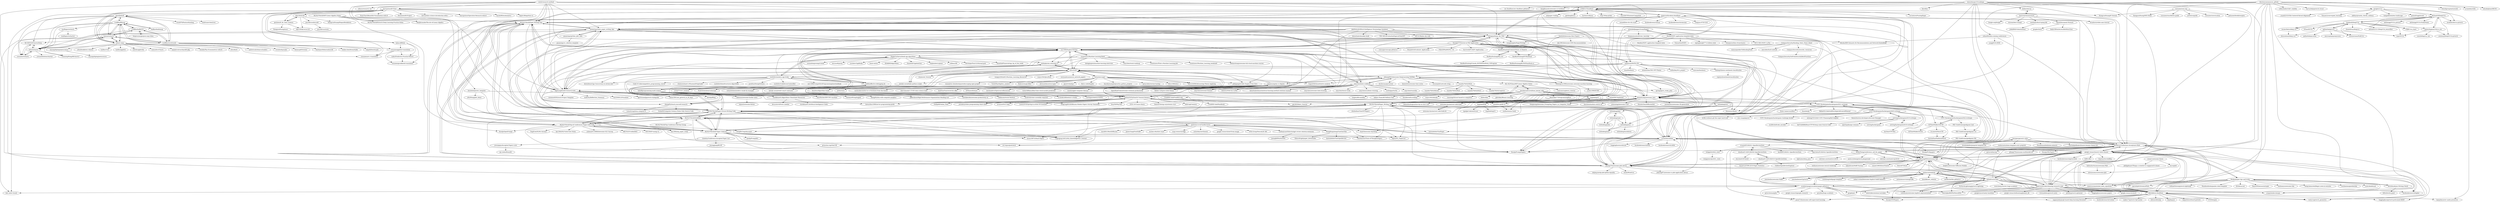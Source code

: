 digraph G {
"ccfddl/ccf-deadlines" -> "paperswithcode/ai-deadlines"
"ccfddl/ccf-deadlines" -> "MLNLP-World/Paper-Writing-Tips"
"ccfddl/ccf-deadlines" -> "shengyp/doing_the_PhD"
"ccfddl/ccf-deadlines" -> "lixin4ever/Conference-Acceptance-Rate"
"ccfddl/ccf-deadlines" -> "mli/paper-reading" ["e"=1]
"ccfddl/ccf-deadlines" -> "kaixindelele/ChatPaper" ["e"=1]
"ccfddl/ccf-deadlines" -> "Keldos-Li/typora-latex-theme" ["e"=1]
"ccfddl/ccf-deadlines" -> "guanyingc/latex_paper_writing_tips"
"ccfddl/ccf-deadlines" -> "qierkang/burst" ["e"=1]
"ccfddl/ccf-deadlines" -> "bugaosuni59/TH-CPL"
"ccfddl/ccf-deadlines" -> "Zartenc/collyzar" ["e"=1]
"ccfddl/ccf-deadlines" -> "Pmj136/xp-picker"
"ccfddl/ccf-deadlines" -> "hcy226/CSSummerCamp2020" ["e"=1]
"ccfddl/ccf-deadlines" -> "MLNLP-World/Paper_Writing_Tips"
"ccfddl/ccf-deadlines" -> "wcventure/FuzzingPaper" ["e"=1]
"txthinking/nami" -> "txthinking/joker"
"txthinking/nami" -> "txthinking/nico"
"txthinking/nami" -> "txthinking/mad"
"txthinking/nami" -> "txthinking/jinbe"
"kabacoff/RiA2" -> "cosname/gcookbook-translation"
"kabacoff/RiA2" -> "cosname/ggplot2-translation"
"kabacoff/RiA2" -> "cador/Predictive-Practice-With-R"
"kabacoff/RiA2" -> "harryprince/R-Tutor"
"bighuang624/AI-research-tools" -> "MLNLP-World/Paper-Picture-Writing-Code"
"bighuang624/AI-research-tools" -> "MLNLP-World/Paper-Writing-Tips"
"bighuang624/AI-research-tools" -> "shengyp/doing_the_PhD"
"bighuang624/AI-research-tools" -> "lyhue1991/eat_pytorch_in_20_days" ["e"=1]
"bighuang624/AI-research-tools" -> "yzy1996/English-Writing"
"bighuang624/AI-research-tools" -> "moemen95/Pytorch-Project-Template" ["e"=1]
"bighuang624/AI-research-tools" -> "sladesha/Reflection_Summary" ["e"=1]
"bighuang624/AI-research-tools" -> "fastnlp/fitlog" ["e"=1]
"bighuang624/AI-research-tools" -> "km1994/nlp_paper_study" ["e"=1]
"bighuang624/AI-research-tools" -> "luo3300612/Visualizer" ["e"=1]
"bighuang624/AI-research-tools" -> "guanyingc/latex_paper_writing_tips"
"bighuang624/AI-research-tools" -> "aimuch/iAI"
"bighuang624/AI-research-tools" -> "JunweiLiang/awesome_lists"
"bighuang624/AI-research-tools" -> "IgorSusmelj/pytorch-styleguide" ["e"=1]
"bighuang624/AI-research-tools" -> "ccfddl/ccf-deadlines"
"starkblaze01/Algorithms-Cheatsheet-Resources" -> "starkblaze01/Artificial-Intelligence-Codes"
"starkblaze01/Algorithms-Cheatsheet-Resources" -> "devarshi16/Form-Labeller"
"MLNLP-World/MIT-Linear-Algebra-Notes" -> "MLNLP-World/Paper-Picture-Writing-Code"
"MLNLP-World/MIT-Linear-Algebra-Notes" -> "MLNLP-World/Top-AI-Conferences-Paper-with-Code"
"MLNLP-World/MIT-Linear-Algebra-Notes" -> "MLNLP-World/Paper-Writing-Tips"
"MLNLP-World/MIT-Linear-Algebra-Notes" -> "MLNLP-World/Pytorch-Deep-Learning-Practice-Notes"
"MLNLP-World/MIT-Linear-Algebra-Notes" -> "kenjihiranabe/The-Art-of-Linear-Algebra" ["e"=1]
"shliang0603/Awesome-DeepLearning-500FAQ" -> "logancyang/my-cs-degree"
"shliang0603/Awesome-DeepLearning-500FAQ" -> "ZhiningLiu1998/awesome-awesome-machine-learning"
"shliang0603/Awesome-DeepLearning-500FAQ" -> "resumejob/Leetcode-retag" ["e"=1]
"shliang0603/Awesome-DeepLearning-500FAQ" -> "tuanlda78202/MLR"
"shliang0603/Awesome-DeepLearning-500FAQ" -> "DengBoCong/nlp-paper" ["e"=1]
"shliang0603/Awesome-DeepLearning-500FAQ" -> "aimuch/iAI"
"shliang0603/Awesome-DeepLearning-500FAQ" -> "hugo2046/Quantitative-analysis" ["e"=1]
"shliang0603/Awesome-DeepLearning-500FAQ" -> "xinychen/latex-cookbook"
"shliang0603/Awesome-DeepLearning-500FAQ" -> "YatSenOS/YatSenOS-Tutorial-Volume-1"
"shliang0603/Awesome-DeepLearning-500FAQ" -> "sunface/async-book"
"shliang0603/Awesome-DeepLearning-500FAQ" -> "duchesnay/pystatsml"
"shliang0603/Awesome-DeepLearning-500FAQ" -> "USTC-Hackergame/hackergame2021-writeups"
"shliang0603/Awesome-DeepLearning-500FAQ" -> "yzy1996/English-Writing"
"shliang0603/Awesome-DeepLearning-500FAQ" -> "lmmentel/awesome-time-series" ["e"=1]
"shliang0603/Awesome-DeepLearning-500FAQ" -> "ML-NLPChina/MIT-Linear-Algebra-Notes"
"jonbarron/website" -> "leonidk/new_website"
"jonbarron/website" -> "vsitzmann/awesome-implicit-representations" ["e"=1]
"jonbarron/website" -> "jbhuang0604/awesome-tips"
"jonbarron/website" -> "yenchenlin/awesome-NeRF" ["e"=1]
"jonbarron/website" -> "google-research/arxiv-latex-cleaner"
"jonbarron/website" -> "paperswithcode/releasing-research-code"
"jonbarron/website" -> "alshedivat/al-folio"
"jonbarron/website" -> "pliang279/awesome-phd-advice"
"jonbarron/website" -> "yenchenlin/nerf-pytorch" ["e"=1]
"jonbarron/website" -> "nerfies/nerfies.github.io" ["e"=1]
"jonbarron/website" -> "richzhang/webpage-template" ["e"=1]
"jonbarron/website" -> "zubair-irshad/Awesome-Implicit-NeRF-Robotics" ["e"=1]
"jonbarron/website" -> "academicpages/academicpages.github.io"
"jonbarron/website" -> "autonomousvision/giraffe" ["e"=1]
"jonbarron/website" -> "abhshkdz/ai-deadlines"
"zxyle/PDF-Explained" -> "yanull/os-guide-cn"
"JunweiLiang/awesome_lists" -> "MLNLP-World/Paper_Writing_Tips"
"JunweiLiang/awesome_lists" -> "pliang279/awesome-phd-advice"
"JunweiLiang/awesome_lists" -> "MLNLP-World/Paper-Picture-Writing-Code"
"JunweiLiang/awesome_lists" -> "yzy1996/English-Writing"
"JunweiLiang/awesome_lists" -> "jbhuang0604/awesome-tips"
"JunweiLiang/awesome_lists" -> "guanyingc/latex_paper_writing_tips"
"JunweiLiang/awesome_lists" -> "ttengwang/Awesome_Prompting_Papers_in_Computer_Vision" ["e"=1]
"JunweiLiang/awesome_lists" -> "shengyp/doing_the_PhD"
"JunweiLiang/awesome_lists" -> "MLNLP-World/Paper-Writing-Tips"
"JunweiLiang/awesome_lists" -> "daochenzha/data-centric-AI" ["e"=1]
"JunweiLiang/awesome_lists" -> "VainF/Awesome-Anything" ["e"=1]
"JunweiLiang/awesome_lists" -> "yzhuoning/Awesome-CLIP" ["e"=1]
"JunweiLiang/awesome_lists" -> "ShoufaChen/DiffusionDet" ["e"=1]
"JunweiLiang/awesome_lists" -> "justimyhxu/awesome-3D-generation" ["e"=1]
"JunweiLiang/awesome_lists" -> "YangLing0818/Diffusion-Models-Papers-Survey-Taxonomy" ["e"=1]
"Lchiffon/REmap" -> "badbye/baidumap"
"Lchiffon/REmap" -> "Lchiffon/leafletCN"
"Lchiffon/REmap" -> "taiyun/recharts"
"Lchiffon/REmap" -> "Lchiffon/wordcloud2"
"Lchiffon/REmap" -> "yihui/recharts"
"Lchiffon/REmap" -> "cosname/recharts"
"Lchiffon/REmap" -> "madlogos/recharts"
"Lchiffon/REmap" -> "qinwf/jiebaR"
"Lchiffon/REmap" -> "yihui/r-ninja"
"paperswithcode/releasing-research-code" -> "google-research/arxiv-latex-cleaner"
"paperswithcode/releasing-research-code" -> "jbhuang0604/awesome-tips"
"paperswithcode/releasing-research-code" -> "abhshkdz/ai-deadlines"
"paperswithcode/releasing-research-code" -> "jason718/awesome-self-supervised-learning" ["e"=1]
"paperswithcode/releasing-research-code" -> "jettify/pytorch-optimizer" ["e"=1]
"paperswithcode/releasing-research-code" -> "huggingface/awesome-papers" ["e"=1]
"paperswithcode/releasing-research-code" -> "yuchenlin/rebiber"
"paperswithcode/releasing-research-code" -> "google-research/simclr" ["e"=1]
"paperswithcode/releasing-research-code" -> "arogozhnikov/einops" ["e"=1]
"paperswithcode/releasing-research-code" -> "vsitzmann/awesome-implicit-representations" ["e"=1]
"paperswithcode/releasing-research-code" -> "google/uncertainty-baselines" ["e"=1]
"paperswithcode/releasing-research-code" -> "facebookresearch/higher" ["e"=1]
"paperswithcode/releasing-research-code" -> "google-research/disentanglement_lib" ["e"=1]
"paperswithcode/releasing-research-code" -> "lixin4ever/Conference-Acceptance-Rate"
"paperswithcode/releasing-research-code" -> "tristandeleu/pytorch-meta" ["e"=1]
"alshedivat/al-folio" -> "academicpages/academicpages.github.io"
"alshedivat/al-folio" -> "google-research/arxiv-latex-cleaner"
"alshedivat/al-folio" -> "mmistakes/minimal-mistakes" ["e"=1]
"alshedivat/al-folio" -> "jonbarron/website"
"alshedivat/al-folio" -> "wowchemy/starter-hugo-academic" ["e"=1]
"alshedivat/al-folio" -> "HarisIqbal88/PlotNeuralNet" ["e"=1]
"alshedivat/al-folio" -> "jbhuang0604/awesome-tips"
"alshedivat/al-folio" -> "arogozhnikov/einops" ["e"=1]
"alshedivat/al-folio" -> "lixin4ever/Conference-Acceptance-Rate"
"alshedivat/al-folio" -> "garrettj403/SciencePlots" ["e"=1]
"alshedivat/al-folio" -> "google/jax" ["e"=1]
"alshedivat/al-folio" -> "PyTorchLightning/pytorch-lightning" ["e"=1]
"alshedivat/al-folio" -> "synercys/annotated_latex_equations" ["e"=1]
"alshedivat/al-folio" -> "abhshkdz/ai-deadlines"
"alshedivat/al-folio" -> "paperswithcode/releasing-research-code"
"yzhao062/data-mining-conferences" -> "lixin4ever/Conference-Acceptance-Rate"
"yzhao062/data-mining-conferences" -> "librahu/HIN-Datasets-for-Recommendation-and-Network-Embedding" ["e"=1]
"yzhao062/data-mining-conferences" -> "yangji9181/HNE" ["e"=1]
"txthinking/zoro" -> "txthinking/nico"
"txthinking/zoro" -> "txthinking/joker"
"MLNLP-World/AI-Paper-Collector" -> "MLNLP-World/Paper-Picture-Writing-Code"
"MLNLP-World/AI-Paper-Collector" -> "MLNLP-World/Top-AI-Conferences-Paper-with-Code"
"MLNLP-World/AI-Paper-Collector" -> "MLNLP-World/Paper-Writing-Tips"
"MLNLP-World/AI-Paper-Collector" -> "MLNLP-World/Paper_Writing_Tips"
"MLNLP-World/AI-Paper-Collector" -> "MLNLP-World/SimBiber"
"MLNLP-World/AI-Paper-Collector" -> "acl-org/aclpubcheck" ["e"=1]
"MLNLP-World/AI-Paper-Collector" -> "Timothyxxx/Chain-of-ThoughtsPapers" ["e"=1]
"MLNLP-World/AI-Paper-Collector" -> "thunlp/PromptPapers" ["e"=1]
"MLNLP-World/AI-Paper-Collector" -> "paperswithcode/ai-deadlines"
"MLNLP-World/AI-Paper-Collector" -> "zcgzcgzcg1/ACL2022_KnowledgeNLP_Tutorial" ["e"=1]
"MLNLP-World/AI-Paper-Collector" -> "dqxiu/ICL_PaperList" ["e"=1]
"MLNLP-World/AI-Paper-Collector" -> "Lionelsy/Conference-Accepted-Paper-List"
"MLNLP-World/AI-Paper-Collector" -> "yuchenlin/rebiber"
"MLNLP-World/AI-Paper-Collector" -> "zjunlp/PromptKG" ["e"=1]
"MLNLP-World/AI-Paper-Collector" -> "txsun1997/LMaaS-Papers" ["e"=1]
"evanzd/ICLR2021-OpenReviewData" -> "shaohua0116/ICLR2020-OpenReviewData"
"evanzd/ICLR2021-OpenReviewData" -> "kashif/ICLR2021-OpenReviewData"
"evanzd/ICLR2021-OpenReviewData" -> "Juju-botu/ICLR2022-OpenReviewData"
"evanzd/ICLR2021-OpenReviewData" -> "weigq/iclr2022_stats"
"shaohua0116/ICLR2020-OpenReviewData" -> "evanzd/ICLR2021-OpenReviewData"
"shaohua0116/ICLR2020-OpenReviewData" -> "shaohua0116/ICLR2019-OpenReviewData"
"shaohua0116/ICLR2020-OpenReviewData" -> "zhuchen03/FreeLB" ["e"=1]
"greenbellpepper/GreenPepper" -> "JunweiLiang/awesome_lists"
"greenbellpepper/GreenPepper" -> "Ruzim/NSFC-application-template-latex"
"greenbellpepper/GreenPepper" -> "liangnaiyao/multiview_learning" ["e"=1]
"greenbellpepper/GreenPepper" -> "shengyp/doing_the_PhD"
"jbhuang0604/awesome-tips" -> "pliang279/awesome-phd-advice"
"jbhuang0604/awesome-tips" -> "vsitzmann/awesome-implicit-representations" ["e"=1]
"jbhuang0604/awesome-tips" -> "google-research/arxiv-latex-cleaner"
"jbhuang0604/awesome-tips" -> "JunweiLiang/awesome_lists"
"jbhuang0604/awesome-tips" -> "MLNLP-World/Paper_Writing_Tips"
"jbhuang0604/awesome-tips" -> "yenchenlin/awesome-NeRF" ["e"=1]
"jbhuang0604/awesome-tips" -> "paperswithcode/releasing-research-code"
"jbhuang0604/awesome-tips" -> "heejkoo/Awesome-Diffusion-Models" ["e"=1]
"jbhuang0604/awesome-tips" -> "weihaox/awesome-neural-rendering" ["e"=1]
"jbhuang0604/awesome-tips" -> "yuchenlin/rebiber"
"jbhuang0604/awesome-tips" -> "kakaobrain/NeRF-Factory" ["e"=1]
"jbhuang0604/awesome-tips" -> "synercys/annotated_latex_equations" ["e"=1]
"jbhuang0604/awesome-tips" -> "sunset1995/DirectVoxGO" ["e"=1]
"jbhuang0604/awesome-tips" -> "Totoro97/NeuS" ["e"=1]
"jbhuang0604/awesome-tips" -> "yenchenlin/nerf-pytorch" ["e"=1]
"Wookai/paper-tips-and-tricks" -> "google-research/arxiv-latex-cleaner"
"Wookai/paper-tips-and-tricks" -> "Luolc/AdaBound" ["e"=1]
"Wookai/paper-tips-and-tricks" -> "HarisIqbal88/PlotNeuralNet" ["e"=1]
"Wookai/paper-tips-and-tricks" -> "williamFalcon/pytorch-lightning" ["e"=1]
"Wookai/paper-tips-and-tricks" -> "Wandmalfarbe/pandoc-latex-template" ["e"=1]
"Wookai/paper-tips-and-tricks" -> "garrettj403/SciencePlots" ["e"=1]
"Wookai/paper-tips-and-tricks" -> "IDSIA/sacred" ["e"=1]
"Wookai/paper-tips-and-tricks" -> "devd/Academic-Writing-Check"
"Wookai/paper-tips-and-tricks" -> "arogozhnikov/einops" ["e"=1]
"Wookai/paper-tips-and-tricks" -> "paperswithcode/releasing-research-code"
"Wookai/paper-tips-and-tricks" -> "abhshkdz/ai-deadlines"
"Wookai/paper-tips-and-tricks" -> "BayesWitnesses/m2cgen" ["e"=1]
"Wookai/paper-tips-and-tricks" -> "xiaohanyu/awesome-tikz" ["e"=1]
"Wookai/paper-tips-and-tricks" -> "luong-komorebi/Begin-Latex-in-minutes" ["e"=1]
"Wookai/paper-tips-and-tricks" -> "nschloe/matplotlib2tikz" ["e"=1]
"secdr/research-method" -> "MLNLP-World/Paper-Writing-Tips"
"secdr/research-method" -> "wangdongdut/PaperWriting" ["e"=1]
"secdr/research-method" -> "guanyingc/latex_paper_writing_tips"
"secdr/research-method" -> "bighuang624/AI-research-tools"
"secdr/research-method" -> "ccfddl/ccf-deadlines"
"secdr/research-method" -> "pliang279/awesome-phd-advice"
"secdr/research-method" -> "MLNLP-World/Paper_Writing_Tips"
"secdr/research-method" -> "zibuyu/research_tao" ["e"=1]
"secdr/research-method" -> "MLNLP-World/Paper-Picture-Writing-Code"
"secdr/research-method" -> "zhoubolei/poster_template"
"secdr/research-method" -> "harryprince/R-Tutor"
"secdr/research-method" -> "yzy1996/English-Writing"
"secdr/research-method" -> "JunweiLiang/awesome_lists"
"secdr/research-method" -> "MLNLP-World/SimBiber"
"secdr/research-method" -> "shengyp/doing_the_PhD"
"familyld/Awesome-Best-Papers" -> "ZhiningLiu1998/awesome-awesome-machine-learning"
"familyld/Awesome-Best-Papers" -> "Jhy1993/Awesome-GNN-Recommendation" ["e"=1]
"familyld/Awesome-Best-Papers" -> "librahu/HIN-Datasets-for-Recommendation-and-Network-Embedding" ["e"=1]
"familyld/Awesome-Best-Papers" -> "wangdongdut/PaperWriting" ["e"=1]
"yzy1996/English-Writing" -> "JunweiLiang/awesome_lists"
"yzy1996/English-Writing" -> "MLNLP-World/Paper-Picture-Writing-Code"
"yzy1996/English-Writing" -> "MLNLP-World/Paper-Writing-Tips"
"yzy1996/English-Writing" -> "OpenMindClub/awesome-scholarly-productivity" ["e"=1]
"yzy1996/English-Writing" -> "guanyingc/latex_paper_writing_tips"
"yzy1996/English-Writing" -> "aimuch/iAI"
"yzy1996/English-Writing" -> "bighuang624/AI-research-tools"
"yzy1996/English-Writing" -> "shengyp/doing_the_PhD"
"yzy1996/English-Writing" -> "Celthi/effective-debugging-zh"
"yzy1996/English-Writing" -> "sanbuphy/my-awesome-cs"
"yzy1996/English-Writing" -> "MLNLP-World/Paper_Writing_Tips"
"yzy1996/English-Writing" -> "yuanxiaosc/Machine-Learning-Book"
"yzy1996/English-Writing" -> "HappyCerberus/book-cpp-algorithms"
"yzy1996/English-Writing" -> "xinychen/latex-cookbook"
"yzy1996/English-Writing" -> "jbhuang0604/awesome-tips"
"awesome-kusion/rust-code-book" -> "awesome-kusion/rust-code-book-zh"
"linuxkerneltravel/linux_kernel_wiki" -> "yanull/os-guide-cn"
"linuxkerneltravel/linux_kernel_wiki" -> "Aabyss-Team/All-Defense-Tool"
"linuxkerneltravel/linux_kernel_wiki" -> "ML-NLPChina/MIT-Linear-Algebra-Notes"
"linuxkerneltravel/linux_kernel_wiki" -> "linuxkerneltravel/lmp" ["e"=1]
"linuxkerneltravel/linux_kernel_wiki" -> "tmplink/ipv6"
"linuxkerneltravel/linux_kernel_wiki" -> "zxyle/PDF-Explained"
"linuxkerneltravel/linux_kernel_wiki" -> "FreeBSD-Ask/FreeBSD-Ask"
"linuxkerneltravel/linux_kernel_wiki" -> "cunyu1943/ebooks" ["e"=1]
"linuxkerneltravel/linux_kernel_wiki" -> "LearningOS/rust-based-os-comp2022" ["e"=1]
"linuxkerneltravel/linux_kernel_wiki" -> "ehids/slide" ["e"=1]
"linuxkerneltravel/linux_kernel_wiki" -> "MeouSker77/ProgrammingRust"
"linuxkerneltravel/linux_kernel_wiki" -> "gh0stkey/Binary-Learning" ["e"=1]
"linuxkerneltravel/linux_kernel_wiki" -> "YatSenOS/YatSenOS-Tutorial-Volume-1"
"linuxkerneltravel/linux_kernel_wiki" -> "awesome-kusion/rust-code-book"
"linuxkerneltravel/linux_kernel_wiki" -> "tangwz/db-monthly" ["e"=1]
"academicpages/academicpages.github.io" -> "alshedivat/al-folio"
"academicpages/academicpages.github.io" -> "google-research/arxiv-latex-cleaner"
"academicpages/academicpages.github.io" -> "gcushen/hugo-academic" ["e"=1]
"academicpages/academicpages.github.io" -> "HarisIqbal88/PlotNeuralNet" ["e"=1]
"academicpages/academicpages.github.io" -> "mmistakes/minimal-mistakes" ["e"=1]
"academicpages/academicpages.github.io" -> "abhshkdz/ai-deadlines"
"academicpages/academicpages.github.io" -> "lixin4ever/Conference-Acceptance-Rate"
"academicpages/academicpages.github.io" -> "google/jax" ["e"=1]
"academicpages/academicpages.github.io" -> "rusty1s/pytorch_geometric" ["e"=1]
"academicpages/academicpages.github.io" -> "google-research/google-research" ["e"=1]
"academicpages/academicpages.github.io" -> "thunlp/GNNPapers" ["e"=1]
"academicpages/academicpages.github.io" -> "jason718/awesome-self-supervised-learning" ["e"=1]
"academicpages/academicpages.github.io" -> "jonbarron/website"
"academicpages/academicpages.github.io" -> "pytorch/examples" ["e"=1]
"academicpages/academicpages.github.io" -> "dair-ai/ml-visuals" ["e"=1]
"gallantlab/pyrcca" -> "rupy/GCCA"
"gallantlab/pyrcca" -> "VahidooX/DeepCCA"
"gallantlab/pyrcca" -> "gallantlab/pycortex" ["e"=1]
"gallantlab/pyrcca" -> "lorenzoriano/PyKCCA"
"gallantlab/pyrcca" -> "neurospin/pypreprocess"
"jameschapman19/cca_zoo" -> "arminarj/DeepGCCA-pytorch"
"jameschapman19/cca_zoo" -> "Michaelvll/DeepCCA"
"jameschapman19/cca_zoo" -> "rupy/GCCA"
"jameschapman19/cca_zoo" -> "sunshiding/cca_zoo"
"yuchenlin/rebiber" -> "google-research/arxiv-latex-cleaner"
"yuchenlin/rebiber" -> "MLNLP-World/SimBiber"
"yuchenlin/rebiber" -> "lixin4ever/Conference-Acceptance-Rate"
"yuchenlin/rebiber" -> "thunlp/PromptPapers" ["e"=1]
"yuchenlin/rebiber" -> "MLNLP-World/Paper_Writing_Tips"
"yuchenlin/rebiber" -> "abhshkdz/ai-deadlines"
"yuchenlin/rebiber" -> "huggingface/accelerate" ["e"=1]
"yuchenlin/rebiber" -> "thunlp/PLMpapers" ["e"=1]
"yuchenlin/rebiber" -> "facebookresearch/DPR" ["e"=1]
"yuchenlin/rebiber" -> "facebookresearch/LAMA" ["e"=1]
"yuchenlin/rebiber" -> "paperswithcode/releasing-research-code"
"yuchenlin/rebiber" -> "jbhuang0604/awesome-tips"
"yuchenlin/rebiber" -> "princeton-nlp/SimCSE" ["e"=1]
"yuchenlin/rebiber" -> "MLNLP-World/Paper-Writing-Tips"
"yuchenlin/rebiber" -> "acl-org/aclpubcheck" ["e"=1]
"google-research/arxiv-latex-cleaner" -> "yuchenlin/rebiber"
"google-research/arxiv-latex-cleaner" -> "paperswithcode/releasing-research-code"
"google-research/arxiv-latex-cleaner" -> "arogozhnikov/einops" ["e"=1]
"google-research/arxiv-latex-cleaner" -> "lixin4ever/Conference-Acceptance-Rate"
"google-research/arxiv-latex-cleaner" -> "abhshkdz/ai-deadlines"
"google-research/arxiv-latex-cleaner" -> "jbhuang0604/awesome-tips"
"google-research/arxiv-latex-cleaner" -> "vsitzmann/awesome-implicit-representations" ["e"=1]
"google-research/arxiv-latex-cleaner" -> "facebookresearch/pytorch3d" ["e"=1]
"google-research/arxiv-latex-cleaner" -> "synercys/annotated_latex_equations" ["e"=1]
"google-research/arxiv-latex-cleaner" -> "alshedivat/al-folio"
"google-research/arxiv-latex-cleaner" -> "rusty1s/pytorch_geometric" ["e"=1]
"google-research/arxiv-latex-cleaner" -> "Wookai/paper-tips-and-tricks"
"google-research/arxiv-latex-cleaner" -> "facebookresearch/higher" ["e"=1]
"google-research/arxiv-latex-cleaner" -> "libffcv/ffcv" ["e"=1]
"google-research/arxiv-latex-cleaner" -> "rtqichen/torchdiffeq" ["e"=1]
"lixin4ever/Conference-Acceptance-Rate" -> "abhshkdz/ai-deadlines"
"lixin4ever/Conference-Acceptance-Rate" -> "google-research/arxiv-latex-cleaner"
"lixin4ever/Conference-Acceptance-Rate" -> "yuchenlin/rebiber"
"lixin4ever/Conference-Acceptance-Rate" -> "naganandy/graph-based-deep-learning-literature" ["e"=1]
"lixin4ever/Conference-Acceptance-Rate" -> "thunlp/PromptPapers" ["e"=1]
"lixin4ever/Conference-Acceptance-Rate" -> "rusty1s/pytorch_geometric" ["e"=1]
"lixin4ever/Conference-Acceptance-Rate" -> "jason718/awesome-self-supervised-learning" ["e"=1]
"lixin4ever/Conference-Acceptance-Rate" -> "pliang279/awesome-multimodal-ml" ["e"=1]
"lixin4ever/Conference-Acceptance-Rate" -> "JackieTseng/conference_call_for_paper"
"lixin4ever/Conference-Acceptance-Rate" -> "thunlp/PLMpapers" ["e"=1]
"lixin4ever/Conference-Acceptance-Rate" -> "thunlp/NRLPapers" ["e"=1]
"lixin4ever/Conference-Acceptance-Rate" -> "pytorch/fairseq" ["e"=1]
"lixin4ever/Conference-Acceptance-Rate" -> "thunlp/GNNPapers" ["e"=1]
"lixin4ever/Conference-Acceptance-Rate" -> "huggingface/pytorch-pretrained-BERT" ["e"=1]
"lixin4ever/Conference-Acceptance-Rate" -> "MLNLP-World/Paper_Writing_Tips"
"MeouSker77/ProgrammingRust" -> "awesome-kusion/rust-code-book"
"MeouSker77/ProgrammingRust" -> "hemashushu/practice-toy-os-riscv-rust"
"BaoBaoDualang/Run_EU" -> "BaoBaoDualang/CommonSense_of_RunUS"
"BaoBaoDualang/Run_EU" -> "BaoBaoDualang/Canada_BCPNPNonWork_CSProgram"
"ustclug/hackergame2019-writeups" -> "ustclug/hackergame2018-writeups"
"ustclug/hackergame2019-writeups" -> "USTC-Hackergame/hackergame2020-writeups"
"ustclug/hackergame2019-writeups" -> "openlug/django-common"
"ustclug/hackergame2019-writeups" -> "ustclug/hackergame"
"ustclug/hackergame2019-writeups" -> "ecx86/shellcode_encoder"
"ustclug/hackergame2019-writeups" -> "berTrAM888/RoarCTF-Writeup-some-Source-Code" ["e"=1]
"WangRongsheng/ChatGenTitle" -> "kaixindelele/ChatOpenReview"
"WangRongsheng/ChatGenTitle" -> "SilenceEagle/paper_downloader"
"WangRongsheng/ChatGenTitle" -> "nishiwen1214/ChatReviewer"
"emeryberger/CSrankings" -> "abhshkdz/ai-deadlines"
"emeryberger/CSrankings" -> "google-research/arxiv-latex-cleaner"
"emeryberger/CSrankings" -> "lixin4ever/Conference-Acceptance-Rate"
"emeryberger/CSrankings" -> "sec-deadlines/sec-deadlines.github.io" ["e"=1]
"emeryberger/CSrankings" -> "jbhuang0604/awesome-tips"
"emeryberger/CSrankings" -> "academicpages/academicpages.github.io"
"emeryberger/CSrankings" -> "dangkhoasdc/awesome-ai-residency" ["e"=1]
"emeryberger/CSrankings" -> "karpathy/arxiv-sanity-preserver" ["e"=1]
"emeryberger/CSrankings" -> "ccfddl/ccf-deadlines"
"emeryberger/CSrankings" -> "jonbarron/website"
"emeryberger/CSrankings" -> "kohler/hotcrp"
"emeryberger/CSrankings" -> "paperswithcode/releasing-research-code"
"emeryberger/CSrankings" -> "klee/klee" ["e"=1]
"emeryberger/CSrankings" -> "pliang279/awesome-phd-advice"
"emeryberger/CSrankings" -> "yzhao062/data-mining-conferences"
"ZhiningLiu1998/awesome-awesome-machine-learning" -> "yueliu1999/DCRN" ["e"=1]
"ZhiningLiu1998/awesome-awesome-machine-learning" -> "shliang0603/Awesome-DeepLearning-500FAQ"
"ocean1/awesome-thesis" -> "philippbayer/Things-a-scientist-is-suppposed-to-know"
"ocean1/awesome-thesis" -> "macoj/phd"
"guanyingc/latex_paper_writing_tips" -> "xinychen/latex-cookbook"
"guanyingc/latex_paper_writing_tips" -> "guanyingc/python_plot_utils"
"guanyingc/latex_paper_writing_tips" -> "MLNLP-World/Paper-Writing-Tips"
"guanyingc/latex_paper_writing_tips" -> "MLNLP-World/Paper-Picture-Writing-Code"
"guanyingc/latex_paper_writing_tips" -> "MLNLP-World/Paper_Writing_Tips"
"guanyingc/latex_paper_writing_tips" -> "JunweiLiang/awesome_lists"
"guanyingc/latex_paper_writing_tips" -> "yzy1996/English-Writing"
"guanyingc/latex_paper_writing_tips" -> "Keldos-Li/typora-latex-theme" ["e"=1]
"guanyingc/latex_paper_writing_tips" -> "dair-ai/ml-visuals" ["e"=1]
"guanyingc/latex_paper_writing_tips" -> "pliang279/awesome-phd-advice"
"guanyingc/latex_paper_writing_tips" -> "jbhuang0604/awesome-tips"
"guanyingc/latex_paper_writing_tips" -> "ccfddl/ccf-deadlines"
"guanyingc/latex_paper_writing_tips" -> "shengyp/doing_the_PhD"
"guanyingc/latex_paper_writing_tips" -> "MLNLP-World/SimBiber"
"guanyingc/latex_paper_writing_tips" -> "yuchenlin/rebiber"
"USTC-Hackergame/hackergame2021-writeups" -> "USTC-Hackergame/hackergame2020-writeups"
"USTC-Hackergame/hackergame2021-writeups" -> "USTC-Hackergame/hackergame2022-writeups"
"USTC-Hackergame/hackergame2021-writeups" -> "zhaoolee/pi" ["e"=1]
"USTC-Hackergame/hackergame2021-writeups" -> "YatSenOS/YatSenOS-Tutorial-Volume-1"
"USTC-Hackergame/hackergame2021-writeups" -> "PKU-GeekGame/geekgame-1st"
"USTC-Hackergame/hackergame2021-writeups" -> "foxsen/archbase" ["e"=1]
"USTC-Hackergame/hackergame2021-writeups" -> "GZTimeWalker/GZCTF"
"USTC-Hackergame/hackergame2021-writeups" -> "Skykai521/AndroidDeveloperAdvancedManual" ["e"=1]
"USTC-Hackergame/hackergame2021-writeups" -> "Enter-tainer/cxx2flow" ["e"=1]
"USTC-Hackergame/hackergame2020-writeups" -> "USTC-Hackergame/hackergame2021-writeups"
"USTC-Hackergame/hackergame2020-writeups" -> "ustclug/hackergame2019-writeups"
"USTC-Hackergame/hackergame2020-writeups" -> "USTC-Hackergame/hackergame2022-writeups"
"USTC-Hackergame/hackergame2020-writeups" -> "cmu-snap/pigasus" ["e"=1]
"USTC-Hackergame/hackergame2020-writeups" -> "USTC-Hackergame/hackergame-challenge-docker"
"USTC-Hackergame/hackergame2020-writeups" -> "mlzeng/CSC2020-USTC-FlammingMyCompiler" ["e"=1]
"USTC-Hackergame/hackergame2020-writeups" -> "thenewboston-developers/Account-Manager" ["e"=1]
"USTC-Hackergame/hackergame2020-writeups" -> "b1f6c1c4/learn-git-the-super-hard-way" ["e"=1]
"USTC-Hackergame/hackergame2020-writeups" -> "ustclug/hackergame2018-writeups"
"kourgeorge/arxiv-style" -> "brenhinkeller/preprint-template.tex"
"kourgeorge/arxiv-style" -> "google-research/arxiv-latex-cleaner"
"kourgeorge/arxiv-style" -> "ruohoruotsi/latex-template-arxiv-preprint"
"kourgeorge/arxiv-style" -> "Pseudomanifold/latex-mimosis" ["e"=1]
"kourgeorge/arxiv-style" -> "martinbjeldbak/ultimate-beamer-theme-list" ["e"=1]
"kourgeorge/arxiv-style" -> "lixin4ever/Conference-Acceptance-Rate"
"kourgeorge/arxiv-style" -> "evanzd/ICLR2021-OpenReviewData"
"abhshkdz/ai-deadlines" -> "lixin4ever/Conference-Acceptance-Rate"
"abhshkdz/ai-deadlines" -> "rusty1s/pytorch_geometric" ["e"=1]
"abhshkdz/ai-deadlines" -> "google-research/arxiv-latex-cleaner"
"abhshkdz/ai-deadlines" -> "jason718/awesome-self-supervised-learning" ["e"=1]
"abhshkdz/ai-deadlines" -> "lanpa/tensorboard-pytorch" ["e"=1]
"abhshkdz/ai-deadlines" -> "huggingface/pytorch-pretrained-BERT" ["e"=1]
"abhshkdz/ai-deadlines" -> "NVIDIA/apex" ["e"=1]
"abhshkdz/ai-deadlines" -> "yuchenlin/rebiber"
"abhshkdz/ai-deadlines" -> "karpathy/arxiv-sanity-preserver" ["e"=1]
"abhshkdz/ai-deadlines" -> "naganandy/graph-based-deep-learning-literature" ["e"=1]
"abhshkdz/ai-deadlines" -> "facebookresearch/visdom" ["e"=1]
"abhshkdz/ai-deadlines" -> "Lyken17/pytorch-OpCounter" ["e"=1]
"abhshkdz/ai-deadlines" -> "allenai/allennlp" ["e"=1]
"abhshkdz/ai-deadlines" -> "thunlp/GNNPapers" ["e"=1]
"abhshkdz/ai-deadlines" -> "tkipf/pygcn" ["e"=1]
"bobeff/programming-math-science" -> "cs-books/influential-cs-books" ["e"=1]
"bobeff/programming-math-science" -> "zheng95z/fun-with-computer-graphics" ["e"=1]
"bobeff/programming-math-science" -> "logancyang/my-cs-degree"
"bobeff/programming-math-science" -> "pdfernhout/High-Performance-Organizations-Reading-List" ["e"=1]
"bobeff/programming-math-science" -> "zheng95z/teach-yourself-research"
"bobeff/programming-math-science" -> "aimuch/iAI"
"bobeff/programming-math-science" -> "eastlakeside/awesome-productivity-cn" ["e"=1]
"bobeff/programming-math-science" -> "diekmann/wasm-fizzbuzz" ["e"=1]
"bobeff/programming-math-science" -> "hackclub/some-assembly-required" ["e"=1]
"bobeff/programming-math-science" -> "starkblaze01/Algorithms-Cheatsheet-Resources"
"bobeff/programming-math-science" -> "YatSenOS/YatSenOS-Tutorial-Volume-1"
"bobeff/programming-math-science" -> "cheeaun/awesome-hacker-news"
"bobeff/programming-math-science" -> "michiganrobotics/rob501" ["e"=1]
"bobeff/programming-math-science" -> "maxvfischer/DIY-CNC-machine" ["e"=1]
"bobeff/programming-math-science" -> "liuxinyu95/unplugged" ["e"=1]
"MLNLP-World/Top-AI-Conferences-Paper-with-Code" -> "MLNLP-World/AI-Paper-Collector"
"MLNLP-World/Top-AI-Conferences-Paper-with-Code" -> "MLNLP-World/Paper-Picture-Writing-Code"
"MLNLP-World/Top-AI-Conferences-Paper-with-Code" -> "MLNLP-World/Paper-Writing-Tips"
"MLNLP-World/Top-AI-Conferences-Paper-with-Code" -> "MLNLP-World/SimBiber"
"MLNLP-World/Top-AI-Conferences-Paper-with-Code" -> "thunlp/PromptPapers" ["e"=1]
"MLNLP-World/Top-AI-Conferences-Paper-with-Code" -> "TingFree/NLPer-Arsenal" ["e"=1]
"MLNLP-World/Top-AI-Conferences-Paper-with-Code" -> "MLNLP-World/Paper_Writing_Tips"
"MLNLP-World/Top-AI-Conferences-Paper-with-Code" -> "km1994/nlp_paper_study" ["e"=1]
"MLNLP-World/Top-AI-Conferences-Paper-with-Code" -> "thunlp/OpenPrompt" ["e"=1]
"MLNLP-World/Top-AI-Conferences-Paper-with-Code" -> "km1994/NLP-Interview-Notes" ["e"=1]
"MLNLP-World/Top-AI-Conferences-Paper-with-Code" -> "yizhen20133868/Awesome-SLU-Survey" ["e"=1]
"MLNLP-World/Top-AI-Conferences-Paper-with-Code" -> "HKUNLP/UnifiedSKG" ["e"=1]
"MLNLP-World/Top-AI-Conferences-Paper-with-Code" -> "princeton-nlp/SimCSE" ["e"=1]
"MLNLP-World/Top-AI-Conferences-Paper-with-Code" -> "DengBoCong/nlp-paper" ["e"=1]
"MLNLP-World/Top-AI-Conferences-Paper-with-Code" -> "THUDM/P-tuning-v2" ["e"=1]
"CompassSecurity/security_resources" -> "CompassSecurity/OnPremSecurityBestPractices"
"CompassSecurity/Hacking_Tools_Cheat_Sheet" -> "CompassSecurity/security_resources"
"CompassSecurity/Hacking_Tools_Cheat_Sheet" -> "xiaoyanguoke/CIAHackingTools"
"CompassSecurity/Hacking_Tools_Cheat_Sheet" -> "USTC-Hackergame/hackergame2021-writeups"
"CompassSecurity/Hacking_Tools_Cheat_Sheet" -> "yzy1996/English-Writing"
"CompassSecurity/Hacking_Tools_Cheat_Sheet" -> "zencodex/hack-android" ["e"=1]
"CompassSecurity/Hacking_Tools_Cheat_Sheet" -> "metafy-social/daily-python-scripts"
"yihui/r-ninja" -> "harryprince/R-Tutor"
"yihui/r-ninja" -> "taiyun/recharts"
"yihui/r-ninja" -> "yihui/knitr" ["e"=1]
"yihui/r-ninja" -> "qinwf/jiebaR"
"yihui/r-ninja" -> "cosname/art-r-translation"
"yihui/r-ninja" -> "Lchiffon/REmap"
"yihui/r-ninja" -> "ouyangzhiping/openscience"
"yihui/r-ninja" -> "cosname/ggplot2-translation"
"yihui/r-ninja" -> "yihui/bookdown-chinese"
"yihui/r-ninja" -> "hadley/rvest" ["e"=1]
"yihui/r-ninja" -> "hadley/ggplot2" ["e"=1]
"yihui/r-ninja" -> "sinhrks/ggfortify" ["e"=1]
"yihui/r-ninja" -> "ramnathv/rCharts" ["e"=1]
"yihui/r-ninja" -> "amplab-extras/SparkR-pkg" ["e"=1]
"yihui/r-ninja" -> "cloudly/Play-Econometrics-with-R"
"shengyp/doing_the_PhD" -> "JunweiLiang/awesome_lists"
"shengyp/doing_the_PhD" -> "MLNLP-World/Paper-Picture-Writing-Code"
"shengyp/doing_the_PhD" -> "pliang279/awesome-phd-advice"
"shengyp/doing_the_PhD" -> "bighuang624/AI-research-tools"
"shengyp/doing_the_PhD" -> "ccfddl/ccf-deadlines"
"shengyp/doing_the_PhD" -> "MLNLP-World/Paper_Writing_Tips"
"shengyp/doing_the_PhD" -> "jbhuang0604/awesome-tips"
"shengyp/doing_the_PhD" -> "yzy1996/English-Writing"
"shengyp/doing_the_PhD" -> "guanyingc/latex_paper_writing_tips"
"shengyp/doing_the_PhD" -> "MLNLP-World/Paper-Writing-Tips"
"shengyp/doing_the_PhD" -> "bugaosuni59/TH-CPL"
"shengyp/doing_the_PhD" -> "wangdongdut/PaperWriting" ["e"=1]
"shengyp/doing_the_PhD" -> "MLNLP-World/SimBiber"
"shengyp/doing_the_PhD" -> "zhanglj37/Tutorial-on-PhD-Application"
"shengyp/doing_the_PhD" -> "thunlp/PromptPapers" ["e"=1]
"PKU-GeekGame/geekgame-0th" -> "PKU-GeekGame/geekgame-1st"
"MLNLP-World/Paper-Picture-Writing-Code" -> "MLNLP-World/Paper-Writing-Tips"
"MLNLP-World/Paper-Picture-Writing-Code" -> "MLNLP-World/Paper_Writing_Tips"
"MLNLP-World/Paper-Picture-Writing-Code" -> "MLNLP-World/AI-Paper-Collector"
"MLNLP-World/Paper-Picture-Writing-Code" -> "MLNLP-World/Top-AI-Conferences-Paper-with-Code"
"MLNLP-World/Paper-Picture-Writing-Code" -> "guanyingc/latex_paper_writing_tips"
"MLNLP-World/Paper-Picture-Writing-Code" -> "JunweiLiang/awesome_lists"
"MLNLP-World/Paper-Picture-Writing-Code" -> "yzy1996/English-Writing"
"MLNLP-World/Paper-Picture-Writing-Code" -> "txsun1997/LMaaS-Papers" ["e"=1]
"MLNLP-World/Paper-Picture-Writing-Code" -> "MLNLP-World/SimBiber"
"MLNLP-World/Paper-Picture-Writing-Code" -> "dqxiu/ICL_PaperList" ["e"=1]
"MLNLP-World/Paper-Picture-Writing-Code" -> "Timothyxxx/Chain-of-ThoughtsPapers" ["e"=1]
"MLNLP-World/Paper-Picture-Writing-Code" -> "bighuang624/AI-research-tools"
"MLNLP-World/Paper-Picture-Writing-Code" -> "thunlp/PromptPapers" ["e"=1]
"MLNLP-World/Paper-Picture-Writing-Code" -> "shengyp/doing_the_PhD"
"MLNLP-World/Paper-Picture-Writing-Code" -> "zcgzcgzcg1/ACL2022_KnowledgeNLP_Tutorial" ["e"=1]
"macoj/phd" -> "alirezasamar/awesome-phd"
"GZTimeWalker/GZCTF" -> "GZTimeWalker/GGOS"
"GZTimeWalker/GZCTF" -> "S2eTo/FlawPlatformMatch"
"GZTimeWalker/GZCTF" -> "b1ackc4t/MarsCTF"
"GZTimeWalker/GZCTF" -> "USTC-Hackergame/hackergame2022-writeups"
"YatSenOS/YatSenOS-Tutorial-Volume-1" -> "USTC-Hackergame/hackergame2021-writeups"
"YatSenOS/YatSenOS-Tutorial-Volume-1" -> "aimuch/iAI"
"YatSenOS/YatSenOS-Tutorial-Volume-1" -> "SYSU-SCC/sysu-thesis" ["e"=1]
"YatSenOS/YatSenOS-Tutorial-Volume-1" -> "NelsonCheung-cn/yatsenos-riscv" ["e"=1]
"YatSenOS/YatSenOS-Tutorial-Volume-1" -> "didi/LogiCommon" ["e"=1]
"YatSenOS/YatSenOS-Tutorial-Volume-1" -> "arcsysu/SYsU-lang" ["e"=1]
"YatSenOS/YatSenOS-Tutorial-Volume-1" -> "jstrieb/systems-programming-cheat-sheet"
"YatSenOS/YatSenOS-Tutorial-Volume-1" -> "foxsen/archbase" ["e"=1]
"YatSenOS/YatSenOS-Tutorial-Volume-1" -> "zheng95z/teach-yourself-research"
"YatSenOS/YatSenOS-Tutorial-Volume-1" -> "yanull/os-guide-cn"
"YatSenOS/YatSenOS-Tutorial-Volume-1" -> "r0eXpeR/Online_Tools" ["e"=1]
"YatSenOS/YatSenOS-Tutorial-Volume-1" -> "ML-NLPChina/MIT-Linear-Algebra-Notes"
"YatSenOS/YatSenOS-Tutorial-Volume-1" -> "howardlau1999/server-programming-guide" ["e"=1]
"YatSenOS/YatSenOS-Tutorial-Volume-1" -> "LeonLi0102/spring-in-action-v6-translate" ["e"=1]
"YatSenOS/YatSenOS-Tutorial-Volume-1" -> "liusy58/WhyThis"
"sigchi/Document-Formats" -> "google/chord"
"sigchi/Document-Formats" -> "AndyClifton/AccessibleMetaClass"
"pliang279/awesome-phd-advice" -> "jbhuang0604/awesome-tips"
"pliang279/awesome-phd-advice" -> "JunweiLiang/awesome_lists"
"pliang279/awesome-phd-advice" -> "MLNLP-World/Paper_Writing_Tips"
"pliang279/awesome-phd-advice" -> "shaily99/advice" ["e"=1]
"pliang279/awesome-phd-advice" -> "zhijing-jin/nlp-phd-global-equality" ["e"=1]
"pliang279/awesome-phd-advice" -> "jedyang97/awesome-cs-phd-application-advice"
"pliang279/awesome-phd-advice" -> "shengyp/doing_the_PhD"
"pliang279/awesome-phd-advice" -> "MLNLP-World/Paper-Picture-Writing-Code"
"pliang279/awesome-phd-advice" -> "alirezasamar/awesome-phd"
"pliang279/awesome-phd-advice" -> "MLNLP-World/Paper-Writing-Tips"
"pliang279/awesome-phd-advice" -> "guanyingc/latex_paper_writing_tips"
"pliang279/awesome-phd-advice" -> "zhanglj37/Tutorial-on-PhD-Application"
"pliang279/awesome-phd-advice" -> "google-research/arxiv-latex-cleaner"
"pliang279/awesome-phd-advice" -> "jonbarron/website"
"pliang279/awesome-phd-advice" -> "yuchenlin/rebiber"
"cosname/recharts" -> "yihui/recharts"
"cosname/recharts" -> "XD-DENG/ECharts2Shiny"
"zhanglj37/Tutorial-on-PhD-Application" -> "Wuziyi616/Graduate_Application" ["e"=1]
"zhanglj37/Tutorial-on-PhD-Application" -> "pliang279/awesome-phd-advice"
"zhanglj37/Tutorial-on-PhD-Application" -> "JunweiLiang/awesome_lists"
"zhanglj37/Tutorial-on-PhD-Application" -> "BaoBaoDualang/CommonSense_of_RunUS"
"zhanglj37/Tutorial-on-PhD-Application" -> "F4bwDP6a6W/FLY_US" ["e"=1]
"zhanglj37/Tutorial-on-PhD-Application" -> "jedyang97/awesome-cs-phd-application-advice"
"zhanglj37/Tutorial-on-PhD-Application" -> "SurviveSJTU/SJTU-Application" ["e"=1]
"zhanglj37/Tutorial-on-PhD-Application" -> "yzy1996/English-Writing"
"zhanglj37/Tutorial-on-PhD-Application" -> "shengyp/doing_the_PhD"
"zhanglj37/Tutorial-on-PhD-Application" -> "BaoBaoDualang/EURunRoad"
"zhanglj37/Tutorial-on-PhD-Application" -> "csmsapp/csmsapp.github.io" ["e"=1]
"MLNLP-World/Paper-Writing-Tips" -> "MLNLP-World/Paper-Picture-Writing-Code"
"MLNLP-World/Paper-Writing-Tips" -> "MLNLP-World/AI-Paper-Collector"
"MLNLP-World/Paper-Writing-Tips" -> "MLNLP-World/Top-AI-Conferences-Paper-with-Code"
"MLNLP-World/Paper-Writing-Tips" -> "guanyingc/latex_paper_writing_tips"
"MLNLP-World/Paper-Writing-Tips" -> "thunlp/PromptPapers" ["e"=1]
"MLNLP-World/Paper-Writing-Tips" -> "yzy1996/English-Writing"
"MLNLP-World/Paper-Writing-Tips" -> "MLNLP-World/SimBiber"
"MLNLP-World/Paper-Writing-Tips" -> "JunweiLiang/awesome_lists"
"MLNLP-World/Paper-Writing-Tips" -> "ccfddl/ccf-deadlines"
"MLNLP-World/Paper-Writing-Tips" -> "bighuang624/AI-research-tools"
"MLNLP-World/Paper-Writing-Tips" -> "yuchenlin/rebiber"
"MLNLP-World/Paper-Writing-Tips" -> "pliang279/awesome-phd-advice"
"MLNLP-World/Paper-Writing-Tips" -> "YangLing0818/Diffusion-Models-Papers-Survey-Taxonomy" ["e"=1]
"MLNLP-World/Paper-Writing-Tips" -> "jbhuang0604/awesome-tips"
"MLNLP-World/Paper-Writing-Tips" -> "thunlp/OpenPrompt" ["e"=1]
"bugaosuni59/TH-CPL" -> "ccfddl/ccf-deadlines"
"bugaosuni59/TH-CPL" -> "tuna/thuthesis" ["e"=1]
"bugaosuni59/TH-CPL" -> "shengyp/doing_the_PhD"
"bugaosuni59/TH-CPL" -> "YatSenOS/YatSenOS-Tutorial-Volume-1"
"bugaosuni59/TH-CPL" -> "atomiechen/THU-PPT-Theme" ["e"=1]
"bugaosuni59/TH-CPL" -> "zheng95z/teach-yourself-research"
"bugaosuni59/TH-CPL" -> "spring2go/cs_study_plan" ["e"=1]
"bugaosuni59/TH-CPL" -> "USTC-Hackergame/hackergame2021-writeups"
"bugaosuni59/TH-CPL" -> "aimuch/iAI"
"bugaosuni59/TH-CPL" -> "bighuang624/AI-research-tools"
"bugaosuni59/TH-CPL" -> "stellarkey/912_project" ["e"=1]
"bugaosuni59/TH-CPL" -> "foxsen/archbase" ["e"=1]
"bugaosuni59/TH-CPL" -> "xueruini/thuthesis" ["e"=1]
"bugaosuni59/TH-CPL" -> "shliang0603/Awesome-DeepLearning-500FAQ"
"bugaosuni59/TH-CPL" -> "xalanq/chinese-sentiment-classification"
"JackieTseng/conference_call_for_paper" -> "lixin4ever/Conference-Acceptance-Rate"
"JackieTseng/conference_call_for_paper" -> "abhshkdz/ai-deadlines"
"JackieTseng/conference_call_for_paper" -> "extreme-assistant/cvpr2019" ["e"=1]
"JackieTseng/conference_call_for_paper" -> "lightaime/deep_gcns" ["e"=1]
"JackieTseng/conference_call_for_paper" -> "extreme-assistant/iccv2019" ["e"=1]
"JackieTseng/conference_call_for_paper" -> "paperswithcode/ai-deadlines"
"JackieTseng/conference_call_for_paper" -> "aaron-xichen/pytorch-playground" ["e"=1]
"JackieTseng/conference_call_for_paper" -> "naganandy/graph-based-deep-learning-literature" ["e"=1]
"ML-NLPChina/MIT-Linear-Algebra-Notes" -> "wxlscm/raspberry_tutorial" ["e"=1]
"ML-NLPChina/MIT-Linear-Algebra-Notes" -> "linuxkerneltravel/linux_kernel_wiki"
"ML-NLPChina/MIT-Linear-Algebra-Notes" -> "YatSenOS/YatSenOS-Tutorial-Volume-1"
"Lchiffon/leafletCN" -> "Lchiffon/REmap"
"Lchiffon/leafletCN" -> "yihui/recharts"
"Lchiffon/leafletCN" -> "Lchiffon/wordcloud2"
"Lchiffon/leafletCN" -> "taiyun/recharts"
"Lchiffon/leafletCN" -> "longwosion/geojson-map-china"
"XD-DENG/ECharts2Shiny" -> "yihui/recharts"
"XD-DENG/ECharts2Shiny" -> "cosname/recharts"
"zhjx19/introR" -> "zhjx19/tidyverse120"
"zhjx19/introR" -> "perlatex/R_for_Data_Science"
"zhjx19/introR" -> "psychbruce/bruceR"
"zhjx19/introR" -> "XiangyunHuang/ElegantBookdown" ["e"=1]
"MLNLP-World/Paper_Writing_Tips" -> "MLNLP-World/Paper-Picture-Writing-Code"
"MLNLP-World/Paper_Writing_Tips" -> "JunweiLiang/awesome_lists"
"MLNLP-World/Paper_Writing_Tips" -> "MLNLP-World/SimBiber"
"MLNLP-World/Paper_Writing_Tips" -> "MLNLP-World/AI-Paper-Collector"
"MLNLP-World/Paper_Writing_Tips" -> "guanyingc/latex_paper_writing_tips"
"MLNLP-World/Paper_Writing_Tips" -> "pliang279/awesome-phd-advice"
"MLNLP-World/Paper_Writing_Tips" -> "zcgzcgzcg1/ACL2022_KnowledgeNLP_Tutorial" ["e"=1]
"MLNLP-World/Paper_Writing_Tips" -> "dqxiu/ICL_PaperList" ["e"=1]
"MLNLP-World/Paper_Writing_Tips" -> "thunlp/PromptPapers" ["e"=1]
"MLNLP-World/Paper_Writing_Tips" -> "jbhuang0604/awesome-tips"
"MLNLP-World/Paper_Writing_Tips" -> "yuchenlin/rebiber"
"MLNLP-World/Paper_Writing_Tips" -> "txsun1997/LMaaS-Papers" ["e"=1]
"MLNLP-World/Paper_Writing_Tips" -> "MLNLP-World/Top-AI-Conferences-Paper-with-Code"
"MLNLP-World/Paper_Writing_Tips" -> "Timothyxxx/Chain-of-ThoughtsPapers" ["e"=1]
"MLNLP-World/Paper_Writing_Tips" -> "shizhediao/ChatGPTPapers" ["e"=1]
"tdurieux/anonymous_github" -> "google-research/arxiv-latex-cleaner"
"tdurieux/anonymous_github" -> "paperswithcode/releasing-research-code"
"tdurieux/anonymous_github" -> "yuchenlin/rebiber"
"tdurieux/anonymous_github" -> "facebookresearch/higher" ["e"=1]
"tdurieux/anonymous_github" -> "lixin4ever/Conference-Acceptance-Rate"
"tdurieux/anonymous_github" -> "abhshkdz/ai-deadlines"
"tdurieux/anonymous_github" -> "LMescheder/GAN_stability" ["e"=1]
"tdurieux/anonymous_github" -> "harvardnlp/pytorch-struct" ["e"=1]
"tdurieux/anonymous_github" -> "google/svcca"
"tdurieux/anonymous_github" -> "ccfddl/ccf-deadlines"
"tdurieux/anonymous_github" -> "rlworkgroup/metaworld" ["e"=1]
"tdurieux/anonymous_github" -> "p-lambda/wilds" ["e"=1]
"tdurieux/anonymous_github" -> "synercys/annotated_latex_equations" ["e"=1]
"tdurieux/anonymous_github" -> "alisadeghian/DRUM" ["e"=1]
"tdurieux/anonymous_github" -> "MLNLP-World/Paper_Writing_Tips"
"logancyang/my-cs-degree" -> "shliang0603/Awesome-DeepLearning-500FAQ"
"logancyang/my-cs-degree" -> "spring2go/cs_study_plan" ["e"=1]
"logancyang/my-cs-degree" -> "shervinea/mit-15-003-data-science-tools" ["e"=1]
"logancyang/my-cs-degree" -> "darkTianTian/sword-for-offer" ["e"=1]
"logancyang/my-cs-degree" -> "DTShare/dtshare" ["e"=1]
"logancyang/my-cs-degree" -> "starkblaze01/Algorithms-Cheatsheet-Resources"
"logancyang/my-cs-degree" -> "bobeff/programming-math-science"
"logancyang/my-cs-degree" -> "krishnadevz/OpensourceResources"
"logancyang/my-cs-degree" -> "victor369basu/Real-time-stock-market-prediction" ["e"=1]
"logancyang/my-cs-degree" -> "aimuch/iAI"
"logancyang/my-cs-degree" -> "Xunzhuo/Algorithm-Guide" ["e"=1]
"logancyang/my-cs-degree" -> "xiaolai/apple-computer-literacy" ["e"=1]
"logancyang/my-cs-degree" -> "bighuang624/AI-research-tools"
"logancyang/my-cs-degree" -> "antfu/iroiro" ["e"=1]
"logancyang/my-cs-degree" -> "nushackers/notes-to-cs-freshmen-from-the-future" ["e"=1]
"guanyingc/python_plot_utils" -> "guanyingc/latex_paper_writing_tips"
"guanyingc/python_plot_utils" -> "guanyingc/cv_rebuttal_template"
"xinychen/latex-cookbook" -> "guanyingc/latex_paper_writing_tips"
"xinychen/latex-cookbook" -> "Keldos-Li/typora-latex-theme" ["e"=1]
"xinychen/latex-cookbook" -> "xinychen/awesome-latex-drawing" ["e"=1]
"xinychen/latex-cookbook" -> "MLNLP-World/Paper-Picture-Writing-Code"
"xinychen/latex-cookbook" -> "shliang0603/Awesome-DeepLearning-500FAQ"
"xinychen/latex-cookbook" -> "yzy1996/English-Writing"
"xinychen/latex-cookbook" -> "xinychen/tensor-book"
"xinychen/latex-cookbook" -> "xinychen/academic-drawing" ["e"=1]
"xinychen/latex-cookbook" -> "niubiqigai/turtle" ["e"=1]
"xinychen/latex-cookbook" -> "xinychen/transdim" ["e"=1]
"xinychen/latex-cookbook" -> "OpenMindClub/awesome-scholarly-productivity" ["e"=1]
"xinychen/latex-cookbook" -> "xinychen/awesome-beamer" ["e"=1]
"xinychen/latex-cookbook" -> "wklchris/Note-by-LaTeX" ["e"=1]
"xinychen/latex-cookbook" -> "MLNLP-World/Paper_Writing_Tips"
"xinychen/latex-cookbook" -> "datawhalechina/statistical-learning-method-solutions-manual" ["e"=1]
"badbye/baidumap" -> "Lchiffon/REmap"
"jiqizhixin/Artificial-Intelligence-Terminology-Database" -> "zcgzcgzcg1/ACL2022_KnowledgeNLP_Tutorial" ["e"=1]
"jiqizhixin/Artificial-Intelligence-Terminology-Database" -> "fastnlp/fitlog" ["e"=1]
"jiqizhixin/Artificial-Intelligence-Terminology-Database" -> "thunlp/PromptPapers" ["e"=1]
"jiqizhixin/Artificial-Intelligence-Terminology-Database" -> "MLNLP-World/Paper_Writing_Tips"
"jiqizhixin/Artificial-Intelligence-Terminology-Database" -> "datawhalechina/key-book" ["e"=1]
"jiqizhixin/Artificial-Intelligence-Terminology-Database" -> "bighuang624/AI-research-tools"
"jiqizhixin/Artificial-Intelligence-Terminology-Database" -> "shengyp/doing_the_PhD"
"jiqizhixin/Artificial-Intelligence-Terminology-Database" -> "THU-KEG/EvaluationPapers4ChatGPT" ["e"=1]
"jiqizhixin/Artificial-Intelligence-Terminology-Database" -> "MLNLP-World/AI-Paper-Collector"
"jiqizhixin/Artificial-Intelligence-Terminology-Database" -> "HIT-SCIR/plm-nlp-code" ["e"=1]
"jiqizhixin/Artificial-Intelligence-Terminology-Database" -> "dair-ai/ml-visuals" ["e"=1]
"qinwf/jiebaR" -> "Lchiffon/wordcloud2"
"qinwf/jiebaR" -> "yihui/r-ninja"
"qinwf/jiebaR" -> "wush978/FeatureHashing"
"qinwf/jiebaR" -> "yihui/recharts"
"qinwf/jiebaR" -> "dselivanov/text2vec" ["e"=1]
"qinwf/jiebaR" -> "taiyun/recharts"
"qinwf/jiebaR" -> "XD-DENG/ECharts2Shiny"
"qinwf/jiebaR" -> "Lchiffon/REmap"
"qinwf/jiebaR" -> "cosname/recharts"
"sanbuphy/my-awesome-cs" -> "aimuch/iAI"
"sanbuphy/my-awesome-cs" -> "metafy-social/daily-python-scripts"
"shaohua0116/ICLR2019-OpenReviewData" -> "shaohua0116/ICLR2020-OpenReviewData"
"shaohua0116/ICLR2019-OpenReviewData" -> "Chillee/OpenReviewExplorer"
"shaohua0116/ICLR2019-OpenReviewData" -> "hoya012/CVPR-2019-Paper-Statistics" ["e"=1]
"MLNLP-World/SimBiber" -> "MLNLP-World/Paper_Writing_Tips"
"MLNLP-World/SimBiber" -> "acl-org/aclpubcheck" ["e"=1]
"MLNLP-World/SimBiber" -> "yuchenlin/rebiber"
"MLNLP-World/SimBiber" -> "MLNLP-World/Top-Conference-WeChat-Group"
"MLNLP-World/SimBiber" -> "MLNLP-World/AI-Paper-Collector"
"MLNLP-World/SimBiber" -> "MLNLP-World/Top-AI-Conferences-Paper-with-Code"
"MLNLP-World/SimBiber" -> "MLNLP-World/Paper-Picture-Writing-Code"
"MLNLP-World/SimBiber" -> "nishiwen1214/ChatReviewer"
"MLNLP-World/SimBiber" -> "zcgzcgzcg1/ACL2022_KnowledgeNLP_Tutorial" ["e"=1]
"MLNLP-World/SimBiber" -> "MLNLP-World/Paper-Writing-Tips"
"tmplink/IPDB" -> "xgadget-lab/nexttrace" ["e"=1]
"tmplink/IPDB" -> "tmplink/ipv6"
"tmplink/IPDB" -> "tmplink/tmpUI"
"Lionelsy/Conference-Accepted-Paper-List" -> "yxwangnju/Accepted-Papers-Lists"
"Lionelsy/Conference-Accepted-Paper-List" -> "juyongjiang/BiCAT" ["e"=1]
"Lionelsy/Conference-Accepted-Paper-List" -> "MLNLP-World/AI-Paper-Collector"
"Ruzim/NSFC-application-template-latex" -> "MCG-NKU/NSFC-LaTex" ["e"=1]
"Ruzim/NSFC-application-template-latex" -> "Readon/NSFC-application-template-latex"
"Ruzim/NSFC-application-template-latex" -> "YimianDai/iNSFC" ["e"=1]
"Ruzim/NSFC-application-template-latex" -> "greenbellpepper/GreenPepper"
"Ruzim/NSFC-application-template-latex" -> "zepinglee/gbt7714-bibtex-style" ["e"=1]
"Ruzim/NSFC-application-template-latex" -> "JunweiLiang/awesome_lists"
"Ruzim/NSFC-application-template-latex" -> "chianjin/outline-of-mechanics"
"Michaelvll/DeepCCA" -> "VahidooX/DeepCCA"
"Michaelvll/DeepCCA" -> "jameschapman19/cca_zoo"
"Michaelvll/DeepCCA" -> "arminarj/DeepGCCA-pytorch"
"Michaelvll/DeepCCA" -> "moskomule/cca.pytorch"
"Michaelvll/DeepCCA" -> "edchengg/VCCA_pytorch"
"Michaelvll/DeepCCA" -> "CPJKU/cca_layer"
"Michaelvll/DeepCCA" -> "edchengg/VCCA-StudyNotes"
"Michaelvll/DeepCCA" -> "msamribeiro/deep-cca"
"VahidooX/DeepCCA" -> "Michaelvll/DeepCCA"
"VahidooX/DeepCCA" -> "msamribeiro/deep-cca"
"VahidooX/DeepCCA" -> "shamidreza/deepcca"
"VahidooX/DeepCCA" -> "gallantlab/pyrcca"
"VahidooX/DeepCCA" -> "CPJKU/cca_layer"
"VahidooX/DeepCCA" -> "rupy/GCCA"
"VahidooX/DeepCCA" -> "ehosseiniasl/deep-cca"
"VahidooX/DeepCCA" -> "jameschapman19/cca_zoo"
"VahidooX/DeepCCA" -> "lorenzoriano/PyKCCA"
"VahidooX/DeepCCA" -> "adrianna1211/DeepCCA_tensorflow"
"VahidooX/DeepCCA" -> "DTaoo/DCCA"
"metafy-social/daily-python-scripts" -> "metafy-social/web3-smart-contracts"
"metafy-social/daily-python-scripts" -> "sanbuphy/my-awesome-cs"
"yxwangnju/Accepted-Papers-Lists" -> "nju-websoft/muKG" ["e"=1]
"HappyCerberus/book-cpp-algorithms" -> "yzy1996/English-Writing"
"HappyCerberus/book-cpp-algorithms" -> "QuantlabFinancial/cpp_tip_of_the_week" ["e"=1]
"HappyCerberus/book-cpp-algorithms" -> "xuxiaodong/usingcli-book" ["e"=1]
"HappyCerberus/book-cpp-algorithms" -> "stephenberry/glaze" ["e"=1]
"HappyCerberus/book-cpp-algorithms" -> "rollbear/lift" ["e"=1]
"HappyCerberus/book-cpp-algorithms" -> "DeveloperPaul123/thread-pool" ["e"=1]
"HappyCerberus/book-cpp-algorithms" -> "rachitiitr/modern-cpp-tricks"
"HappyCerberus/book-cpp-algorithms" -> "microsoft/proxy" ["e"=1]
"HappyCerberus/book-cpp-algorithms" -> "yuchdev/CppBooks" ["e"=1]
"HappyCerberus/book-cpp-algorithms" -> "downdemo/Cpp-Concurrency-in-Action-2ed" ["e"=1]
"HappyCerberus/book-cpp-algorithms" -> "boost-ext/ut" ["e"=1]
"HappyCerberus/book-cpp-algorithms" -> "sanbuphy/my-awesome-cs"
"HappyCerberus/book-cpp-algorithms" -> "KDAB/KDAlgorithms"
"HappyCerberus/book-cpp-algorithms" -> "DanielaE/CppInAction"
"xalanq/chinese-sentiment-classification" -> "superjcd/sentimentclassification"
"taiyun/recharts" -> "yihui/recharts"
"taiyun/recharts" -> "ChanningWong/REcharts3"
"taiyun/recharts" -> "XD-DENG/ECharts2Shiny"
"taiyun/recharts" -> "Lchiffon/leafletCN"
"taiyun/recharts" -> "yihui/r-ninja"
"taiyun/recharts" -> "Lchiffon/REmap"
"taiyun/recharts" -> "Lchiffon/wordcloud2"
"paperswithcode/ai-deadlines" -> "ccfddl/ccf-deadlines"
"paperswithcode/ai-deadlines" -> "MLNLP-World/AI-Paper-Collector"
"paperswithcode/ai-deadlines" -> "MLNLP-World/Paper-Writing-Tips"
"paperswithcode/ai-deadlines" -> "lixin4ever/Conference-Acceptance-Rate"
"paperswithcode/ai-deadlines" -> "pliang279/awesome-phd-advice"
"paperswithcode/ai-deadlines" -> "xxxnell/how-do-vits-work" ["e"=1]
"paperswithcode/ai-deadlines" -> "thunlp/PromptPapers" ["e"=1]
"paperswithcode/ai-deadlines" -> "JunweiLiang/awesome_lists"
"paperswithcode/ai-deadlines" -> "yuchenlin/rebiber"
"paperswithcode/ai-deadlines" -> "MLNLP-World/Top-AI-Conferences-Paper-with-Code"
"paperswithcode/ai-deadlines" -> "JackieTseng/conference_call_for_paper"
"paperswithcode/ai-deadlines" -> "facebookresearch/mae" ["e"=1]
"paperswithcode/ai-deadlines" -> "facebookresearch/simsiam" ["e"=1]
"paperswithcode/ai-deadlines" -> "heejkoo/Awesome-Diffusion-Models" ["e"=1]
"paperswithcode/ai-deadlines" -> "zengyan-97/X-VLM" ["e"=1]
"cosname/cosx.org" -> "pzhaonet/bookdownplus" ["e"=1]
"cosname/cosx.org" -> "XiangyunHuang/MSG-Book"
"cosname/cosx.org" -> "XiangyunHuang/R-Tutorial"
"cosname/cosx.org" -> "cosname/rmarkdown-guide"
"cosname/cosx.org" -> "yufree/sciguide"
"cosname/cosx.org" -> "cosname/conversation"
"awesome-kusion/rust-code-book-zh" -> "awesome-kusion/rust-code-book"
"Celthi/effective-debugging-zh" -> "yanqi27/core_analyzer"
"Celthi/effective-debugging-zh" -> "rachitiitr/modern-cpp-tricks"
"Celthi/effective-debugging-zh" -> "yzy1996/English-Writing"
"Celthi/effective-debugging-zh" -> "PsiACE/databend-internals" ["e"=1]
"Celthi/effective-debugging-zh" -> "richardchien/modern-cmake-by-example" ["e"=1]
"ustclug/hackergame2018-writeups" -> "ustclug/hackergame2019-writeups"
"ustclug/hackergame2018-writeups" -> "kur0mi/CTF-RSA" ["e"=1]
"nishiwen1214/ChatReviewer" -> "lzzcd001/MeshDiffusion" ["e"=1]
"nishiwen1214/ChatReviewer" -> "MLNLP-World/SimBiber"
"nishiwen1214/ChatReviewer" -> "Jiawei-Yang/FreeNeRF" ["e"=1]
"nishiwen1214/ChatReviewer" -> "VainF/Awesome-Anything" ["e"=1]
"nishiwen1214/ChatReviewer" -> "kaixindelele/ChatPaper" ["e"=1]
"nishiwen1214/ChatReviewer" -> "WangRongsheng/ChatGenTitle"
"nishiwen1214/ChatReviewer" -> "xuchen-ethz/fast-snarf" ["e"=1]
"nishiwen1214/ChatReviewer" -> "acl-org/aclpubcheck" ["e"=1]
"nishiwen1214/ChatReviewer" -> "MLNLP-World/Paper-Picture-Writing-Code"
"nishiwen1214/ChatReviewer" -> "JunweiLiang/awesome_lists"
"nishiwen1214/ChatReviewer" -> "snap-research/3dgp"
"nishiwen1214/ChatReviewer" -> "ashawkey/nerf2mesh" ["e"=1]
"nishiwen1214/ChatReviewer" -> "google-research/nerf-from-image" ["e"=1]
"nishiwen1214/ChatReviewer" -> "VITA-Group/NeuralLift-360" ["e"=1]
"nishiwen1214/ChatReviewer" -> "LinXueyuanStdio/chatgpt-review-rebuttal-extension"
"aimuch/iAI" -> "lorey/mlscraper"
"aimuch/iAI" -> "jinfagang/AI-Infer-Engine-From-Zero"
"aimuch/iAI" -> "YatSenOS/YatSenOS-Tutorial-Volume-1"
"aimuch/iAI" -> "sanbuphy/my-awesome-cs"
"aimuch/iAI" -> "Xunzhuo/Algorithm-Guide" ["e"=1]
"aimuch/iAI" -> "wangyuGithub01/Machine_Learning_Resources" ["e"=1]
"aimuch/iAI" -> "r0eXpeR/Online_Tools" ["e"=1]
"aimuch/iAI" -> "cunyu1943/JavaPark" ["e"=1]
"aimuch/iAI" -> "curryandsun/neural_network_papers" ["e"=1]
"aimuch/iAI" -> "yzy1996/English-Writing"
"aimuch/iAI" -> "zheng95z/teach-yourself-research"
"aimuch/iAI" -> "cbamls/AI_Tutorial" ["e"=1]
"aimuch/iAI" -> "ben1234560/AiLearning-Theory-Applying" ["e"=1]
"aimuch/iAI" -> "shliang0603/Awesome-DeepLearning-500FAQ"
"aimuch/iAI" -> "rachitiitr/modern-cpp-tricks"
"lorey/mlscraper" -> "aimuch/iAI"
"lorey/mlscraper" -> "alirezamika/autoscraper" ["e"=1]
"lorey/mlscraper" -> "jqnatividad/qsv"
"lorey/mlscraper" -> "Boris-code/feapder" ["e"=1]
"lorey/mlscraper" -> "learnbyexample/practice_python_projects" ["e"=1]
"lorey/mlscraper" -> "greycodee/wechat-backup" ["e"=1]
"lorey/mlscraper" -> "Ehco1996/ehco" ["e"=1]
"lorey/mlscraper" -> "gm365/Web3_Tutorial" ["e"=1]
"lorey/mlscraper" -> "reanalytics-databoutique/webscraping-open-project" ["e"=1]
"lorey/mlscraper" -> "metafy-social/daily-python-scripts"
"lorey/mlscraper" -> "TurboWay/bigdata_analyse" ["e"=1]
"lorey/mlscraper" -> "findyourmagic/dber" ["e"=1]
"lorey/mlscraper" -> "ben1234560/AiLearning-Theory-Applying" ["e"=1]
"lorey/mlscraper" -> "hugo2046/Quantitative-analysis" ["e"=1]
"lorey/mlscraper" -> "jinfagang/AI-Infer-Engine-From-Zero"
"zhoubolei/poster_template" -> "MLNLP-World/SimBiber"
"zhoubolei/poster_template" -> "JunweiLiang/awesome_lists"
"zhoubolei/poster_template" -> "aHuiWang/plot_demo" ["e"=1]
"Lchiffon/wordcloud2" -> "qinwf/jiebaR"
"Lchiffon/wordcloud2" -> "Lchiffon/leafletCN"
"Lchiffon/wordcloud2" -> "taiyun/recharts"
"Lchiffon/wordcloud2" -> "Lchiffon/REmap"
"Lchiffon/wordcloud2" -> "timelyportfolio/sunburstR" ["e"=1]
"Lchiffon/wordcloud2" -> "renkun-ken/formattable" ["e"=1]
"Lchiffon/wordcloud2" -> "yihui/recharts"
"Lchiffon/wordcloud2" -> "talgalili/heatmaply" ["e"=1]
"Lchiffon/wordcloud2" -> "andrewsali/shinycssloaders" ["e"=1]
"Lchiffon/wordcloud2" -> "rstudio/dygraphs" ["e"=1]
"Lchiffon/wordcloud2" -> "thomasp85/tweenr" ["e"=1]
"longwosion/geojson-map-china" -> "Lchiffon/leafletCN"
"tmplink/ipv6" -> "tmplink/IPDB"
"tmplink/ipv6" -> "gm365/Web3_Tutorial" ["e"=1]
"tmplink/ipv6" -> "linuxkerneltravel/linux_kernel_wiki"
"tmplink/ipv6" -> "txthinking/zoro"
"tmplink/ipv6" -> "yanull/os-guide-cn"
"leonidk/new_website" -> "jonbarron/website"
"yuanxiaosc/Machine-Learning-Book" -> "zhengjingwei/machine-learning-interview" ["e"=1]
"yuanxiaosc/Machine-Learning-Book" -> "sanbuphy/my-awesome-cs"
"yuanxiaosc/Machine-Learning-Book" -> "yzy1996/English-Writing"
"yuanxiaosc/Machine-Learning-Book" -> "aimuch/iAI"
"yuanxiaosc/Machine-Learning-Book" -> "cbamls/AI_Tutorial" ["e"=1]
"yuanxiaosc/Machine-Learning-Book" -> "bighuang624/AI-research-tools"
"yuanxiaosc/Machine-Learning-Book" -> "easychen/stack-roadmap" ["e"=1]
"yuanxiaosc/Machine-Learning-Book" -> "jinfagang/AI-Infer-Engine-From-Zero"
"yuanxiaosc/Machine-Learning-Book" -> "yuanxiaosc/Find-a-Machine-Learning-Job"
"yuanxiaosc/Machine-Learning-Book" -> "zheng95z/teach-yourself-research"
"yuanxiaosc/Machine-Learning-Book" -> "yuanxiaosc/Machine_Learning_bookshelf"
"yuanxiaosc/Machine-Learning-Book" -> "leehanchung/awesome-full-stack-machine-courses" ["e"=1]
"psychbruce/bruceR" -> "psychbruce/stats"
"BaoBaoDualang/EURunRoad" -> "BaoBaoDualang/CommonSense_of_RunUS"
"BaoBaoDualang/EURunRoad" -> "BaoBaoDualang/BCPNPNonWork-cs-"
"harryprince/R-Tutor" -> "yihui/r-ninja"
"harryprince/R-Tutor" -> "EasyChart/Beautiful-Visualization-with-R" ["e"=1]
"harryprince/R-Tutor" -> "Mounment/R-Project"
"harryprince/R-Tutor" -> "leovan/data-science-introduction-with-r" ["e"=1]
"harryprince/R-Tutor" -> "harryprince/Operation-Research-with-R"
"harryprince/R-Tutor" -> "XiangyunHuang/R-Tutorial"
"harryprince/R-Tutor" -> "qinwf/jiebaR"
"harryprince/R-Tutor" -> "kabacoff/RiA2"
"harryprince/R-Tutor" -> "cosname/art-r-translation"
"harryprince/R-Tutor" -> "byaxb/RDataAnalytics"
"harryprince/R-Tutor" -> "zhjx19/introR"
"harryprince/R-Tutor" -> "bigwiv/Biopython-cn"
"harryprince/R-Tutor" -> "perlatex/R_for_Data_Science"
"cador/Predictive-Practice-With-R" -> "cosname/gcookbook-translation"
"devd/Academic-Writing-Check" -> "Wookai/paper-tips-and-tricks"
"devd/Academic-Writing-Check" -> "btford/write-good" ["e"=1]
"brenhinkeller/preprint-template.tex" -> "kourgeorge/arxiv-style"
"yanqi27/core_analyzer" -> "Celthi/effective-debugging-zh"
"perlatex/R_for_Data_Science" -> "zhjx19/introR"
"perlatex/R_for_Data_Science" -> "zhjx19/tidyverse120"
"perlatex/R_for_Data_Science" -> "XiangyunHuang/masr"
"rachitiitr/modern-cpp-tricks" -> "Celthi/effective-debugging-zh"
"rachitiitr/modern-cpp-tricks" -> "aimuch/iAI"
"rachitiitr/modern-cpp-tricks" -> "howardlau1999/server-programming-guide" ["e"=1]
"rachitiitr/modern-cpp-tricks" -> "rachitiitr/DataStructures-Algorithms" ["e"=1]
"rachitiitr/modern-cpp-tricks" -> "jstrieb/systems-programming-cheat-sheet"
"rachitiitr/modern-cpp-tricks" -> "YatSenOS/YatSenOS-Tutorial-Volume-1"
"rachitiitr/modern-cpp-tricks" -> "yzy1996/English-Writing"
"rachitiitr/modern-cpp-tricks" -> "HappyCerberus/book-cpp-algorithms"
"rachitiitr/modern-cpp-tricks" -> "jaredtao/DesignPattern" ["e"=1]
"rachitiitr/modern-cpp-tricks" -> "rachitiitr/CodeforcesContestBot" ["e"=1]
"rachitiitr/modern-cpp-tricks" -> "smv1999/CompetitiveProgrammingQuestionBank" ["e"=1]
"rachitiitr/modern-cpp-tricks" -> "Code-N-Code/competitive_programming_course" ["e"=1]
"rachitiitr/modern-cpp-tricks" -> "chaharnishant11/PlacmentPrepGuide" ["e"=1]
"rachitiitr/modern-cpp-tricks" -> "downdemo/Cpp-Concurrency-in-Action-2ed" ["e"=1]
"cheeaun/awesome-hacker-news" -> "nepaul/awesome-flutter" ["e"=1]
"tuanlda78202/MLR" -> "tuanlda78202/MLE"
"tuanlda78202/MLR" -> "tuanlda78202/DSLT"
"tuanlda78202/MLR" -> "tuanlda78202/Logistics"
"tuanlda78202/MLR" -> "tuanlda78202/Roster"
"borisveytsman/acmart" -> "kohler/hotcrp"
"borisveytsman/acmart" -> "dvanhorn/redex-aam-tutorial"
"borisveytsman/acmart" -> "sigchi/Document-Formats"
"borisveytsman/acmart" -> "boogie-org/boogie" ["e"=1]
"borisveytsman/acmart" -> "euisuny/best-of-popl"
"borisveytsman/acmart" -> "samth/gradual-typing-bib"
"BaoBaoDualang/CommonSense_of_RunUS" -> "BaoBaoDualang/EURunRoad"
"BaoBaoDualang/CommonSense_of_RunUS" -> "BaoBaoDualang/Run_EU"
"PKU-GeekGame/geekgame-2nd" -> "PKU-GeekGame/geekgame-1st"
"ouyangzhiping/openscience" -> "ouyangzhiping/metacourse"
"PKU-GeekGame/geekgame-1st" -> "PKU-GeekGame/geekgame-0th"
"madlogos/recharts" -> "madlogos/recharts2"
"madlogos/recharts" -> "yihui/recharts"
"USTC-Hackergame/hackergame2022-writeups" -> "USTC-Hackergame/hackergame2021-writeups"
"USTC-Hackergame/hackergame2022-writeups" -> "GZTimeWalker/GZCTF"
"USTC-Hackergame/hackergame2022-writeups" -> "PKU-GeekGame/geekgame-2nd"
"FreeBSD-Ask/FreeBSD-Ask" -> "FreeBSD-Ask/Handbook"
"cosname/ggplot2-translation" -> "cosname/gcookbook-translation"
"cosname/ggplot2-translation" -> "cosname/art-r-translation"
"cosname/ggplot2-translation" -> "cador/Predictive-Practice-With-R"
"b1ackc4t/MarsCTF" -> "S2eTo/FlawPlatformMatch"
"txthinking/joker" -> "txthinking/nami"
"txthinking/joker" -> "txthinking/jinbe"
"txthinking/joker" -> "txthinking/nico"
"zheng95z/teach-yourself-research" -> "LuisaGroup/luisa-compute-rs"
"zheng95z/teach-yourself-research" -> "Vucko95/Computer-Science-Notes-Only-Source-Code-" ["e"=1]
"yihui/recharts" -> "taiyun/recharts"
"yihui/recharts" -> "cosname/recharts"
"yihui/recharts" -> "XD-DENG/ECharts2Shiny"
"yihui/recharts" -> "yutannihilation/chartist"
"yihui/recharts" -> "ChanningWong/REcharts3"
"yanull/os-guide-cn" -> "sunface/async-book"
"google/svcca" -> "moskomule/cca.pytorch"
"google/svcca" -> "yuanli2333/CKA-Centered-Kernel-Alignment" ["e"=1]
"google/svcca" -> "Michaelvll/DeepCCA"
"google/svcca" -> "YixuanLi/convergent_learning"
"google/svcca" -> "adebayoj/sanity_checks_saliency" ["e"=1]
"google/svcca" -> "tomgoldstein/loss-landscape" ["e"=1]
"google/svcca" -> "greentfrapp/lucent" ["e"=1]
"jstrieb/systems-programming-cheat-sheet" -> "YatSenOS/YatSenOS-Tutorial-Volume-1"
"helenahartmann/awesome-PhD" -> "alirezasamar/awesome-phd"
"weigq/iclr2022_stats" -> "weigq/neurips2021_stats"
"kohler/hotcrp" -> "borisveytsman/acmart"
"samth/gradual-typing-bib" -> "jsiek/B629-denotational"
"LinXueyuanStdio/chatgpt-review-rebuttal-extension" -> "jumxglhf/ParetoGNN"
"msamribeiro/deep-cca" -> "ehosseiniasl/deep-cca"
"txthinking/nico" -> "txthinking/mad"
"txthinking/nico" -> "txthinking/markdown"
"ccfddl/ccf-deadlines" ["l"="27.513,30.087"]
"paperswithcode/ai-deadlines" ["l"="27.558,30.12"]
"MLNLP-World/Paper-Writing-Tips" ["l"="27.524,30.068"]
"shengyp/doing_the_PhD" ["l"="27.486,30.05"]
"lixin4ever/Conference-Acceptance-Rate" ["l"="27.631,30.117"]
"mli/paper-reading" ["l"="34.376,35.844"]
"kaixindelele/ChatPaper" ["l"="26.935,30.945"]
"Keldos-Li/typora-latex-theme" ["l"="-33.393,-17.466"]
"guanyingc/latex_paper_writing_tips" ["l"="27.514,30.044"]
"qierkang/burst" ["l"="-25.701,19.056"]
"bugaosuni59/TH-CPL" ["l"="27.438,29.988"]
"Zartenc/collyzar" ["l"="-25.755,19.017"]
"Pmj136/xp-picker" ["l"="27.457,30.147"]
"hcy226/CSSummerCamp2020" ["l"="22.053,31.268"]
"MLNLP-World/Paper_Writing_Tips" ["l"="27.542,30.079"]
"wcventure/FuzzingPaper" ["l"="-19.778,-32.402"]
"txthinking/nami" ["l"="26.988,29.871"]
"txthinking/joker" ["l"="27.015,29.869"]
"txthinking/nico" ["l"="27.012,29.89"]
"txthinking/mad" ["l"="26.986,29.891"]
"txthinking/jinbe" ["l"="26.995,29.852"]
"kabacoff/RiA2" ["l"="27.229,30.323"]
"cosname/gcookbook-translation" ["l"="27.212,30.333"]
"cosname/ggplot2-translation" ["l"="27.213,30.349"]
"cador/Predictive-Practice-With-R" ["l"="27.197,30.328"]
"harryprince/R-Tutor" ["l"="27.268,30.32"]
"bighuang624/AI-research-tools" ["l"="27.461,30.034"]
"MLNLP-World/Paper-Picture-Writing-Code" ["l"="27.493,30.075"]
"lyhue1991/eat_pytorch_in_20_days" ["l"="24.173,31.06"]
"yzy1996/English-Writing" ["l"="27.469,30.009"]
"moemen95/Pytorch-Project-Template" ["l"="34.102,35.791"]
"sladesha/Reflection_Summary" ["l"="24.271,31.256"]
"fastnlp/fitlog" ["l"="32.083,30.336"]
"km1994/nlp_paper_study" ["l"="32.154,30.226"]
"luo3300612/Visualizer" ["l"="34.649,35.955"]
"aimuch/iAI" ["l"="27.425,29.947"]
"JunweiLiang/awesome_lists" ["l"="27.503,30.061"]
"IgorSusmelj/pytorch-styleguide" ["l"="34.189,35.815"]
"starkblaze01/Algorithms-Cheatsheet-Resources" ["l"="27.331,29.876"]
"starkblaze01/Artificial-Intelligence-Codes" ["l"="27.3,29.863"]
"devarshi16/Form-Labeller" ["l"="27.316,29.857"]
"MLNLP-World/MIT-Linear-Algebra-Notes" ["l"="27.483,30.142"]
"MLNLP-World/Top-AI-Conferences-Paper-with-Code" ["l"="27.506,30.116"]
"MLNLP-World/Pytorch-Deep-Learning-Practice-Notes" ["l"="27.463,30.177"]
"kenjihiranabe/The-Art-of-Linear-Algebra" ["l"="6.932,17.092"]
"shliang0603/Awesome-DeepLearning-500FAQ" ["l"="27.387,29.943"]
"logancyang/my-cs-degree" ["l"="27.374,29.923"]
"ZhiningLiu1998/awesome-awesome-machine-learning" ["l"="27.323,29.925"]
"resumejob/Leetcode-retag" ["l"="6.863,17.292"]
"tuanlda78202/MLR" ["l"="27.402,29.875"]
"DengBoCong/nlp-paper" ["l"="32.222,30.231"]
"hugo2046/Quantitative-analysis" ["l"="19.915,33.188"]
"xinychen/latex-cookbook" ["l"="27.487,29.998"]
"YatSenOS/YatSenOS-Tutorial-Volume-1" ["l"="27.347,29.932"]
"sunface/async-book" ["l"="27.293,29.951"]
"duchesnay/pystatsml" ["l"="27.403,29.901"]
"USTC-Hackergame/hackergame2021-writeups" ["l"="27.36,29.857"]
"lmmentel/awesome-time-series" ["l"="22.495,36.057"]
"ML-NLPChina/MIT-Linear-Algebra-Notes" ["l"="27.289,29.925"]
"jonbarron/website" ["l"="27.679,30.058"]
"leonidk/new_website" ["l"="27.703,30.023"]
"vsitzmann/awesome-implicit-representations" ["l"="33.287,43.134"]
"jbhuang0604/awesome-tips" ["l"="27.59,30.062"]
"yenchenlin/awesome-NeRF" ["l"="33.333,43.109"]
"google-research/arxiv-latex-cleaner" ["l"="27.669,30.103"]
"paperswithcode/releasing-research-code" ["l"="27.645,30.086"]
"alshedivat/al-folio" ["l"="27.712,30.09"]
"pliang279/awesome-phd-advice" ["l"="27.56,30.05"]
"yenchenlin/nerf-pytorch" ["l"="33.357,43.103"]
"nerfies/nerfies.github.io" ["l"="33.434,43.226"]
"richzhang/webpage-template" ["l"="33.112,32.973"]
"zubair-irshad/Awesome-Implicit-NeRF-Robotics" ["l"="33.375,43.27"]
"academicpages/academicpages.github.io" ["l"="27.74,30.058"]
"autonomousvision/giraffe" ["l"="33.327,43.131"]
"abhshkdz/ai-deadlines" ["l"="27.677,30.131"]
"zxyle/PDF-Explained" ["l"="27.2,29.941"]
"yanull/os-guide-cn" ["l"="27.24,29.935"]
"ttengwang/Awesome_Prompting_Papers_in_Computer_Vision" ["l"="31.671,34.825"]
"daochenzha/data-centric-AI" ["l"="27.498,31.313"]
"VainF/Awesome-Anything" ["l"="27.264,31.205"]
"yzhuoning/Awesome-CLIP" ["l"="31.729,34.83"]
"ShoufaChen/DiffusionDet" ["l"="31.798,34.939"]
"justimyhxu/awesome-3D-generation" ["l"="33.453,43.208"]
"YangLing0818/Diffusion-Models-Papers-Survey-Taxonomy" ["l"="34.496,28.885"]
"Lchiffon/REmap" ["l"="27.181,30.429"]
"badbye/baidumap" ["l"="27.16,30.455"]
"Lchiffon/leafletCN" ["l"="27.146,30.431"]
"taiyun/recharts" ["l"="27.178,30.413"]
"Lchiffon/wordcloud2" ["l"="27.16,30.414"]
"yihui/recharts" ["l"="27.17,30.439"]
"cosname/recharts" ["l"="27.188,30.452"]
"madlogos/recharts" ["l"="27.176,30.472"]
"qinwf/jiebaR" ["l"="27.204,30.412"]
"yihui/r-ninja" ["l"="27.218,30.386"]
"jason718/awesome-self-supervised-learning" ["l"="34.428,36.001"]
"jettify/pytorch-optimizer" ["l"="34.329,35.803"]
"huggingface/awesome-papers" ["l"="29.734,32.493"]
"yuchenlin/rebiber" ["l"="27.594,30.098"]
"google-research/simclr" ["l"="34.478,36.023"]
"arogozhnikov/einops" ["l"="34.25,35.847"]
"google/uncertainty-baselines" ["l"="23.938,34.575"]
"facebookresearch/higher" ["l"="23.721,35.458"]
"google-research/disentanglement_lib" ["l"="25.047,32.577"]
"tristandeleu/pytorch-meta" ["l"="23.75,35.404"]
"mmistakes/minimal-mistakes" ["l"="13.926,-35.858"]
"wowchemy/starter-hugo-academic" ["l"="-37.817,-14.971"]
"HarisIqbal88/PlotNeuralNet" ["l"="34.106,35.683"]
"garrettj403/SciencePlots" ["l"="23.284,30.448"]
"google/jax" ["l"="30.277,32.484"]
"PyTorchLightning/pytorch-lightning" ["l"="34.221,35.789"]
"synercys/annotated_latex_equations" ["l"="23.256,30.361"]
"yzhao062/data-mining-conferences" ["l"="27.661,30.024"]
"librahu/HIN-Datasets-for-Recommendation-and-Network-Embedding" ["l"="21.902,38.731"]
"yangji9181/HNE" ["l"="21.916,38.704"]
"txthinking/zoro" ["l"="27.059,29.892"]
"MLNLP-World/AI-Paper-Collector" ["l"="27.528,30.124"]
"MLNLP-World/SimBiber" ["l"="27.528,30.101"]
"acl-org/aclpubcheck" ["l"="27.66,31.398"]
"Timothyxxx/Chain-of-ThoughtsPapers" ["l"="27.544,31.315"]
"thunlp/PromptPapers" ["l"="27.603,31.288"]
"zcgzcgzcg1/ACL2022_KnowledgeNLP_Tutorial" ["l"="27.611,31.366"]
"dqxiu/ICL_PaperList" ["l"="27.571,31.334"]
"Lionelsy/Conference-Accepted-Paper-List" ["l"="27.515,30.185"]
"zjunlp/PromptKG" ["l"="23.069,38.508"]
"txsun1997/LMaaS-Papers" ["l"="27.611,31.342"]
"evanzd/ICLR2021-OpenReviewData" ["l"="27.734,30.324"]
"shaohua0116/ICLR2020-OpenReviewData" ["l"="27.751,30.368"]
"kashif/ICLR2021-OpenReviewData" ["l"="27.717,30.352"]
"Juju-botu/ICLR2022-OpenReviewData" ["l"="27.707,30.331"]
"weigq/iclr2022_stats" ["l"="27.767,30.333"]
"shaohua0116/ICLR2019-OpenReviewData" ["l"="27.764,30.4"]
"zhuchen03/FreeLB" ["l"="29.483,32.256"]
"greenbellpepper/GreenPepper" ["l"="27.419,30.09"]
"Ruzim/NSFC-application-template-latex" ["l"="27.398,30.115"]
"liangnaiyao/multiview_learning" ["l"="7.66,10.193"]
"heejkoo/Awesome-Diffusion-Models" ["l"="34.436,28.855"]
"weihaox/awesome-neural-rendering" ["l"="33.361,43.128"]
"kakaobrain/NeRF-Factory" ["l"="33.412,43.166"]
"sunset1995/DirectVoxGO" ["l"="33.382,43.197"]
"Totoro97/NeuS" ["l"="33.357,43.193"]
"Wookai/paper-tips-and-tricks" ["l"="27.738,30.147"]
"Luolc/AdaBound" ["l"="34.304,35.575"]
"williamFalcon/pytorch-lightning" ["l"="34.242,35.678"]
"Wandmalfarbe/pandoc-latex-template" ["l"="7.441,8.016"]
"IDSIA/sacred" ["l"="25.315,33.896"]
"devd/Academic-Writing-Check" ["l"="27.788,30.165"]
"BayesWitnesses/m2cgen" ["l"="25.576,33.876"]
"xiaohanyu/awesome-tikz" ["l"="7.279,9.19"]
"luong-komorebi/Begin-Latex-in-minutes" ["l"="7.179,9.145"]
"nschloe/matplotlib2tikz" ["l"="7.369,9.371"]
"secdr/research-method" ["l"="27.463,30.089"]
"wangdongdut/PaperWriting" ["l"="32.509,36.274"]
"zibuyu/research_tao" ["l"="32.051,30.145"]
"zhoubolei/poster_template" ["l"="27.453,30.118"]
"familyld/Awesome-Best-Papers" ["l"="27.271,29.893"]
"Jhy1993/Awesome-GNN-Recommendation" ["l"="22.011,38.661"]
"OpenMindClub/awesome-scholarly-productivity" ["l"="5.247,16.663"]
"Celthi/effective-debugging-zh" ["l"="27.396,30.003"]
"sanbuphy/my-awesome-cs" ["l"="27.451,29.935"]
"yuanxiaosc/Machine-Learning-Book" ["l"="27.474,29.959"]
"HappyCerberus/book-cpp-algorithms" ["l"="27.447,29.965"]
"awesome-kusion/rust-code-book" ["l"="27.17,29.86"]
"awesome-kusion/rust-code-book-zh" ["l"="27.154,29.839"]
"linuxkerneltravel/linux_kernel_wiki" ["l"="27.217,29.907"]
"Aabyss-Team/All-Defense-Tool" ["l"="27.184,29.896"]
"linuxkerneltravel/lmp" ["l"="-11.654,1.755"]
"tmplink/ipv6" ["l"="27.154,29.919"]
"FreeBSD-Ask/FreeBSD-Ask" ["l"="27.205,29.864"]
"cunyu1943/ebooks" ["l"="-24.874,23.148"]
"LearningOS/rust-based-os-comp2022" ["l"="-13.742,19.611"]
"ehids/slide" ["l"="-11.71,1.66"]
"MeouSker77/ProgrammingRust" ["l"="27.154,29.878"]
"gh0stkey/Binary-Learning" ["l"="-10.632,-45.756"]
"tangwz/db-monthly" ["l"="-11.061,5.198"]
"gcushen/hugo-academic" ["l"="20.081,43.545"]
"rusty1s/pytorch_geometric" ["l"="21.704,38.639"]
"google-research/google-research" ["l"="30.263,32.554"]
"thunlp/GNNPapers" ["l"="21.716,38.607"]
"pytorch/examples" ["l"="34.032,35.559"]
"dair-ai/ml-visuals" ["l"="34.293,35.778"]
"gallantlab/pyrcca" ["l"="27.985,30.312"]
"rupy/GCCA" ["l"="27.977,30.288"]
"VahidooX/DeepCCA" ["l"="27.96,30.288"]
"gallantlab/pycortex" ["l"="28.389,36.855"]
"lorenzoriano/PyKCCA" ["l"="27.996,30.297"]
"neurospin/pypreprocess" ["l"="28.01,30.333"]
"jameschapman19/cca_zoo" ["l"="27.949,30.264"]
"arminarj/DeepGCCA-pytorch" ["l"="27.934,30.25"]
"Michaelvll/DeepCCA" ["l"="27.915,30.266"]
"sunshiding/cca_zoo" ["l"="27.965,30.248"]
"huggingface/accelerate" ["l"="27.589,31.035"]
"thunlp/PLMpapers" ["l"="29.809,32.562"]
"facebookresearch/DPR" ["l"="25.787,29.223"]
"facebookresearch/LAMA" ["l"="25.718,29.252"]
"princeton-nlp/SimCSE" ["l"="32.165,30.335"]
"facebookresearch/pytorch3d" ["l"="33.28,43.058"]
"libffcv/ffcv" ["l"="34.343,35.921"]
"rtqichen/torchdiffeq" ["l"="23.281,33.842"]
"naganandy/graph-based-deep-learning-literature" ["l"="21.812,38.611"]
"pliang279/awesome-multimodal-ml" ["l"="31.618,34.721"]
"JackieTseng/conference_call_for_paper" ["l"="27.606,30.157"]
"thunlp/NRLPapers" ["l"="21.76,38.706"]
"pytorch/fairseq" ["l"="29.978,32.515"]
"huggingface/pytorch-pretrained-BERT" ["l"="29.956,32.549"]
"hemashushu/practice-toy-os-riscv-rust" ["l"="27.122,29.864"]
"BaoBaoDualang/Run_EU" ["l"="27.355,30.058"]
"BaoBaoDualang/CommonSense_of_RunUS" ["l"="27.394,30.046"]
"BaoBaoDualang/Canada_BCPNPNonWork_CSProgram" ["l"="27.331,30.065"]
"ustclug/hackergame2019-writeups" ["l"="27.351,29.727"]
"ustclug/hackergame2018-writeups" ["l"="27.331,29.74"]
"USTC-Hackergame/hackergame2020-writeups" ["l"="27.352,29.778"]
"openlug/django-common" ["l"="27.33,29.704"]
"ustclug/hackergame" ["l"="27.37,29.703"]
"ecx86/shellcode_encoder" ["l"="27.348,29.694"]
"berTrAM888/RoarCTF-Writeup-some-Source-Code" ["l"="-19.194,-32.701"]
"WangRongsheng/ChatGenTitle" ["l"="27.594,30.023"]
"kaixindelele/ChatOpenReview" ["l"="27.601,29.99"]
"SilenceEagle/paper_downloader" ["l"="27.624,29.983"]
"nishiwen1214/ChatReviewer" ["l"="27.56,30.096"]
"emeryberger/CSrankings" ["l"="27.649,30.05"]
"sec-deadlines/sec-deadlines.github.io" ["l"="20.87,27.309"]
"dangkhoasdc/awesome-ai-residency" ["l"="23.874,30.52"]
"karpathy/arxiv-sanity-preserver" ["l"="23.209,31.05"]
"kohler/hotcrp" ["l"="27.796,29.99"]
"klee/klee" ["l"="-17.642,-32.246"]
"yueliu1999/DCRN" ["l"="21.967,27.793"]
"ocean1/awesome-thesis" ["l"="27.743,29.825"]
"philippbayer/Things-a-scientist-is-suppposed-to-know" ["l"="27.768,29.794"]
"macoj/phd" ["l"="27.703,29.872"]
"guanyingc/python_plot_utils" ["l"="27.446,30.059"]
"USTC-Hackergame/hackergame2022-writeups" ["l"="27.339,29.816"]
"zhaoolee/pi" ["l"="1.278,40.493"]
"PKU-GeekGame/geekgame-1st" ["l"="27.315,29.835"]
"foxsen/archbase" ["l"="6.829,17.193"]
"GZTimeWalker/GZCTF" ["l"="27.316,29.797"]
"Skykai521/AndroidDeveloperAdvancedManual" ["l"="49.138,1.488"]
"Enter-tainer/cxx2flow" ["l"="1.86,18.034"]
"cmu-snap/pigasus" ["l"="33.368,33.735"]
"USTC-Hackergame/hackergame-challenge-docker" ["l"="27.372,29.754"]
"mlzeng/CSC2020-USTC-FlammingMyCompiler" ["l"="-12.924,29.668"]
"thenewboston-developers/Account-Manager" ["l"="33.348,33.766"]
"b1f6c1c4/learn-git-the-super-hard-way" ["l"="-32.813,-15.174"]
"kourgeorge/arxiv-style" ["l"="27.691,30.216"]
"brenhinkeller/preprint-template.tex" ["l"="27.711,30.238"]
"ruohoruotsi/latex-template-arxiv-preprint" ["l"="27.687,30.252"]
"Pseudomanifold/latex-mimosis" ["l"="7.264,9.151"]
"martinbjeldbak/ultimate-beamer-theme-list" ["l"="7.255,9.201"]
"lanpa/tensorboard-pytorch" ["l"="34.262,35.363"]
"NVIDIA/apex" ["l"="34.265,35.634"]
"facebookresearch/visdom" ["l"="34.137,35.481"]
"Lyken17/pytorch-OpCounter" ["l"="34.344,35.589"]
"allenai/allennlp" ["l"="29.939,32.599"]
"tkipf/pygcn" ["l"="21.781,38.624"]
"bobeff/programming-math-science" ["l"="27.371,29.892"]
"cs-books/influential-cs-books" ["l"="27.551,-19.645"]
"zheng95z/fun-with-computer-graphics" ["l"="-13.031,29.286"]
"pdfernhout/High-Performance-Organizations-Reading-List" ["l"="27.561,-19.724"]
"zheng95z/teach-yourself-research" ["l"="27.411,29.93"]
"eastlakeside/awesome-productivity-cn" ["l"="6.646,17.277"]
"diekmann/wasm-fizzbuzz" ["l"="-13.738,19.374"]
"hackclub/some-assembly-required" ["l"="34.405,-28.305"]
"cheeaun/awesome-hacker-news" ["l"="27.387,29.819"]
"michiganrobotics/rob501" ["l"="29.258,41.703"]
"maxvfischer/DIY-CNC-machine" ["l"="-12.477,-17.984"]
"liuxinyu95/unplugged" ["l"="-8.314,11.941"]
"TingFree/NLPer-Arsenal" ["l"="32.233,30.258"]
"thunlp/OpenPrompt" ["l"="27.575,31.283"]
"km1994/NLP-Interview-Notes" ["l"="32.177,30.243"]
"yizhen20133868/Awesome-SLU-Survey" ["l"="21.972,27.413"]
"HKUNLP/UnifiedSKG" ["l"="27.635,31.361"]
"THUDM/P-tuning-v2" ["l"="27.6,31.267"]
"CompassSecurity/security_resources" ["l"="27.469,29.8"]
"CompassSecurity/OnPremSecurityBestPractices" ["l"="27.479,29.773"]
"CompassSecurity/Hacking_Tools_Cheat_Sheet" ["l"="27.445,29.864"]
"xiaoyanguoke/CIAHackingTools" ["l"="27.455,29.826"]
"zencodex/hack-android" ["l"="-7.046,-46.595"]
"metafy-social/daily-python-scripts" ["l"="27.457,29.89"]
"yihui/knitr" ["l"="20.327,43.627"]
"cosname/art-r-translation" ["l"="27.24,30.355"]
"ouyangzhiping/openscience" ["l"="27.256,30.429"]
"yihui/bookdown-chinese" ["l"="27.18,30.371"]
"hadley/rvest" ["l"="20.39,43.625"]
"hadley/ggplot2" ["l"="20.364,43.667"]
"sinhrks/ggfortify" ["l"="20.17,43.525"]
"ramnathv/rCharts" ["l"="20.446,43.627"]
"amplab-extras/SparkR-pkg" ["l"="10.478,26.517"]
"cloudly/Play-Econometrics-with-R" ["l"="27.252,30.4"]
"zhanglj37/Tutorial-on-PhD-Application" ["l"="27.495,30.025"]
"PKU-GeekGame/geekgame-0th" ["l"="27.291,29.828"]
"alirezasamar/awesome-phd" ["l"="27.647,29.941"]
"GZTimeWalker/GGOS" ["l"="27.289,29.789"]
"S2eTo/FlawPlatformMatch" ["l"="27.304,29.775"]
"b1ackc4t/MarsCTF" ["l"="27.287,29.769"]
"SYSU-SCC/sysu-thesis" ["l"="1.046,18.888"]
"NelsonCheung-cn/yatsenos-riscv" ["l"="1.067,18.885"]
"didi/LogiCommon" ["l"="7.375,17.596"]
"arcsysu/SYsU-lang" ["l"="1.055,18.873"]
"jstrieb/systems-programming-cheat-sheet" ["l"="27.342,29.965"]
"r0eXpeR/Online_Tools" ["l"="-10.603,-45.658"]
"howardlau1999/server-programming-guide" ["l"="-11.019,5.238"]
"LeonLi0102/spring-in-action-v6-translate" ["l"="7.307,17.629"]
"liusy58/WhyThis" ["l"="27.315,29.95"]
"sigchi/Document-Formats" ["l"="27.93,29.961"]
"google/chord" ["l"="27.956,29.948"]
"AndyClifton/AccessibleMetaClass" ["l"="27.96,29.968"]
"shaily99/advice" ["l"="31.378,-22.088"]
"zhijing-jin/nlp-phd-global-equality" ["l"="23.655,33.003"]
"jedyang97/awesome-cs-phd-application-advice" ["l"="27.546,30.005"]
"XD-DENG/ECharts2Shiny" ["l"="27.198,30.439"]
"Wuziyi616/Graduate_Application" ["l"="31.354,-22.227"]
"F4bwDP6a6W/FLY_US" ["l"="2.099,17.054"]
"SurviveSJTU/SJTU-Application" ["l"="2.011,16.942"]
"BaoBaoDualang/EURunRoad" ["l"="27.415,30.036"]
"csmsapp/csmsapp.github.io" ["l"="2.047,17.005"]
"tuna/thuthesis" ["l"="7.046,8.943"]
"atomiechen/THU-PPT-Theme" ["l"="7.016,8.867"]
"spring2go/cs_study_plan" ["l"="6.791,17.156"]
"stellarkey/912_project" ["l"="0.842,18.788"]
"xueruini/thuthesis" ["l"="7.037,9.017"]
"xalanq/chinese-sentiment-classification" ["l"="27.502,29.928"]
"extreme-assistant/cvpr2019" ["l"="34.419,35.397"]
"lightaime/deep_gcns" ["l"="21.923,38.658"]
"extreme-assistant/iccv2019" ["l"="34.51,35.464"]
"aaron-xichen/pytorch-playground" ["l"="34.308,35.369"]
"wxlscm/raspberry_tutorial" ["l"="1.289,40.455"]
"longwosion/geojson-map-china" ["l"="27.111,30.444"]
"zhjx19/introR" ["l"="27.311,30.364"]
"zhjx19/tidyverse120" ["l"="27.338,30.364"]
"perlatex/R_for_Data_Science" ["l"="27.317,30.343"]
"psychbruce/bruceR" ["l"="27.334,30.398"]
"XiangyunHuang/ElegantBookdown" ["l"="7.195,9.033"]
"shizhediao/ChatGPTPapers" ["l"="27.605,31.388"]
"tdurieux/anonymous_github" ["l"="27.639,30.146"]
"LMescheder/GAN_stability" ["l"="33.55,32.785"]
"harvardnlp/pytorch-struct" ["l"="29.82,32.33"]
"google/svcca" ["l"="27.815,30.228"]
"rlworkgroup/metaworld" ["l"="25.278,35.814"]
"p-lambda/wilds" ["l"="30.219,34.964"]
"alisadeghian/DRUM" ["l"="22.911,38.375"]
"shervinea/mit-15-003-data-science-tools" ["l"="23.811,30.649"]
"darkTianTian/sword-for-offer" ["l"="15.673,6.12"]
"DTShare/dtshare" ["l"="19.799,33.207"]
"krishnadevz/OpensourceResources" ["l"="27.32,29.899"]
"victor369basu/Real-time-stock-market-prediction" ["l"="25.705,36.864"]
"Xunzhuo/Algorithm-Guide" ["l"="6.854,17.253"]
"xiaolai/apple-computer-literacy" ["l"="8.701,15.708"]
"antfu/iroiro" ["l"="14.876,-11.798"]
"nushackers/notes-to-cs-freshmen-from-the-future" ["l"="7.945,9.029"]
"guanyingc/cv_rebuttal_template" ["l"="27.396,30.071"]
"xinychen/awesome-latex-drawing" ["l"="7.219,9.198"]
"xinychen/tensor-book" ["l"="27.514,29.977"]
"xinychen/academic-drawing" ["l"="7.179,9.217"]
"niubiqigai/turtle" ["l"="24.358,37.134"]
"xinychen/transdim" ["l"="21.543,35.945"]
"xinychen/awesome-beamer" ["l"="7.163,9.229"]
"wklchris/Note-by-LaTeX" ["l"="7.157,9.091"]
"datawhalechina/statistical-learning-method-solutions-manual" ["l"="24.282,31.157"]
"jiqizhixin/Artificial-Intelligence-Terminology-Database" ["l"="27.477,30.108"]
"datawhalechina/key-book" ["l"="24.233,31.173"]
"THU-KEG/EvaluationPapers4ChatGPT" ["l"="27.648,31.433"]
"HIT-SCIR/plm-nlp-code" ["l"="32.254,30.22"]
"wush978/FeatureHashing" ["l"="27.228,30.445"]
"dselivanov/text2vec" ["l"="19.741,42.415"]
"Chillee/OpenReviewExplorer" ["l"="27.776,30.428"]
"hoya012/CVPR-2019-Paper-Statistics" ["l"="34.341,35.406"]
"MLNLP-World/Top-Conference-WeChat-Group" ["l"="27.522,30.152"]
"tmplink/IPDB" ["l"="27.114,29.933"]
"xgadget-lab/nexttrace" ["l"="-34.386,-13.821"]
"tmplink/tmpUI" ["l"="27.078,29.948"]
"yxwangnju/Accepted-Papers-Lists" ["l"="27.505,30.228"]
"juyongjiang/BiCAT" ["l"="22.803,36.839"]
"MCG-NKU/NSFC-LaTex" ["l"="7.076,9.011"]
"Readon/NSFC-application-template-latex" ["l"="27.378,30.128"]
"YimianDai/iNSFC" ["l"="7.112,9.06"]
"zepinglee/gbt7714-bibtex-style" ["l"="7.104,9.042"]
"chianjin/outline-of-mechanics" ["l"="27.358,30.14"]
"moskomule/cca.pytorch" ["l"="27.87,30.248"]
"edchengg/VCCA_pytorch" ["l"="27.913,30.246"]
"CPJKU/cca_layer" ["l"="27.93,30.29"]
"edchengg/VCCA-StudyNotes" ["l"="27.903,30.283"]
"msamribeiro/deep-cca" ["l"="27.941,30.278"]
"shamidreza/deepcca" ["l"="27.989,30.268"]
"ehosseiniasl/deep-cca" ["l"="27.964,30.272"]
"adrianna1211/DeepCCA_tensorflow" ["l"="27.954,30.31"]
"DTaoo/DCCA" ["l"="27.99,30.283"]
"metafy-social/web3-smart-contracts" ["l"="27.478,29.857"]
"nju-websoft/muKG" ["l"="22.879,38.412"]
"QuantlabFinancial/cpp_tip_of_the_week" ["l"="-11.596,21.824"]
"xuxiaodong/usingcli-book" ["l"="26.59,31.275"]
"stephenberry/glaze" ["l"="-11.374,21.884"]
"rollbear/lift" ["l"="-11.407,21.792"]
"DeveloperPaul123/thread-pool" ["l"="-11.183,22.113"]
"rachitiitr/modern-cpp-tricks" ["l"="27.399,29.972"]
"microsoft/proxy" ["l"="-11.509,21.851"]
"yuchdev/CppBooks" ["l"="-11.359,21.726"]
"downdemo/Cpp-Concurrency-in-Action-2ed" ["l"="-12.31,21.902"]
"boost-ext/ut" ["l"="-11.478,21.839"]
"KDAB/KDAlgorithms" ["l"="27.474,29.933"]
"DanielaE/CppInAction" ["l"="27.489,29.943"]
"superjcd/sentimentclassification" ["l"="27.532,29.903"]
"ChanningWong/REcharts3" ["l"="27.142,30.416"]
"xxxnell/how-do-vits-work" ["l"="34.589,35.985"]
"facebookresearch/mae" ["l"="34.492,35.902"]
"facebookresearch/simsiam" ["l"="34.526,36.007"]
"zengyan-97/X-VLM" ["l"="31.745,34.728"]
"cosname/cosx.org" ["l"="27.118,30.291"]
"pzhaonet/bookdownplus" ["l"="20.263,43.42"]
"XiangyunHuang/MSG-Book" ["l"="27.085,30.308"]
"XiangyunHuang/R-Tutorial" ["l"="27.186,30.301"]
"cosname/rmarkdown-guide" ["l"="27.087,30.287"]
"yufree/sciguide" ["l"="27.098,30.266"]
"cosname/conversation" ["l"="27.111,30.31"]
"yanqi27/core_analyzer" ["l"="27.355,30.012"]
"PsiACE/databend-internals" ["l"="-11.005,5.243"]
"richardchien/modern-cmake-by-example" ["l"="-11.058,5.27"]
"kur0mi/CTF-RSA" ["l"="-19.301,-32.301"]
"lzzcd001/MeshDiffusion" ["l"="33.567,43.251"]
"Jiawei-Yang/FreeNeRF" ["l"="33.523,43.253"]
"xuchen-ethz/fast-snarf" ["l"="35.641,34.931"]
"snap-research/3dgp" ["l"="27.56,30.155"]
"ashawkey/nerf2mesh" ["l"="33.516,43.261"]
"google-research/nerf-from-image" ["l"="33.527,43.274"]
"VITA-Group/NeuralLift-360" ["l"="33.589,43.238"]
"LinXueyuanStdio/chatgpt-review-rebuttal-extension" ["l"="27.562,30.179"]
"lorey/mlscraper" ["l"="27.485,29.889"]
"jinfagang/AI-Infer-Engine-From-Zero" ["l"="27.463,29.915"]
"wangyuGithub01/Machine_Learning_Resources" ["l"="24.312,31.282"]
"cunyu1943/JavaPark" ["l"="6.716,17.034"]
"curryandsun/neural_network_papers" ["l"="24.435,31.339"]
"cbamls/AI_Tutorial" ["l"="22.738,37.05"]
"ben1234560/AiLearning-Theory-Applying" ["l"="-25.757,19.223"]
"alirezamika/autoscraper" ["l"="27.509,-20.003"]
"jqnatividad/qsv" ["l"="27.529,29.838"]
"Boris-code/feapder" ["l"="-18.352,-29.491"]
"learnbyexample/practice_python_projects" ["l"="36.635,32.385"]
"greycodee/wechat-backup" ["l"="-27.279,-18.012"]
"Ehco1996/ehco" ["l"="-34.477,-13.797"]
"gm365/Web3_Tutorial" ["l"="48.245,-25.245"]
"reanalytics-databoutique/webscraping-open-project" ["l"="22.101,-28.574"]
"TurboWay/bigdata_analyse" ["l"="11.654,23.443"]
"findyourmagic/dber" ["l"="-28.802,-15.692"]
"aHuiWang/plot_demo" ["l"="0.398,18.926"]
"timelyportfolio/sunburstR" ["l"="20.609,43.575"]
"renkun-ken/formattable" ["l"="20.356,43.52"]
"talgalili/heatmaply" ["l"="20.188,43.608"]
"andrewsali/shinycssloaders" ["l"="20.592,43.422"]
"rstudio/dygraphs" ["l"="20.474,43.558"]
"thomasp85/tweenr" ["l"="20.271,43.537"]
"zhengjingwei/machine-learning-interview" ["l"="24.275,31.227"]
"easychen/stack-roadmap" ["l"="6.621,17.169"]
"yuanxiaosc/Find-a-Machine-Learning-Job" ["l"="27.513,29.949"]
"yuanxiaosc/Machine_Learning_bookshelf" ["l"="27.53,29.93"]
"leehanchung/awesome-full-stack-machine-courses" ["l"="23.819,30.147"]
"psychbruce/stats" ["l"="27.347,30.415"]
"BaoBaoDualang/BCPNPNonWork-cs-" ["l"="27.387,30.032"]
"EasyChart/Beautiful-Visualization-with-R" ["l"="22.084,43.477"]
"Mounment/R-Project" ["l"="27.276,30.346"]
"leovan/data-science-introduction-with-r" ["l"="6.218,8.37"]
"harryprince/Operation-Research-with-R" ["l"="27.296,30.312"]
"byaxb/RDataAnalytics" ["l"="27.245,30.29"]
"bigwiv/Biopython-cn" ["l"="27.281,30.287"]
"btford/write-good" ["l"="26.693,-22.629"]
"XiangyunHuang/masr" ["l"="27.35,30.341"]
"rachitiitr/DataStructures-Algorithms" ["l"="31.489,-21.712"]
"jaredtao/DesignPattern" ["l"="-12.301,21.87"]
"rachitiitr/CodeforcesContestBot" ["l"="31.605,-21.706"]
"smv1999/CompetitiveProgrammingQuestionBank" ["l"="31.464,-21.817"]
"Code-N-Code/competitive_programming_course" ["l"="31.409,-21.794"]
"chaharnishant11/PlacmentPrepGuide" ["l"="31.448,-21.827"]
"nepaul/awesome-flutter" ["l"="27.423,-18.955"]
"tuanlda78202/MLE" ["l"="27.412,29.85"]
"tuanlda78202/DSLT" ["l"="27.4,29.85"]
"tuanlda78202/Logistics" ["l"="27.411,29.861"]
"tuanlda78202/Roster" ["l"="27.394,29.859"]
"borisveytsman/acmart" ["l"="27.865,29.964"]
"dvanhorn/redex-aam-tutorial" ["l"="27.894,29.977"]
"boogie-org/boogie" ["l"="-17.842,-32.218"]
"euisuny/best-of-popl" ["l"="27.869,29.939"]
"samth/gradual-typing-bib" ["l"="27.902,29.927"]
"PKU-GeekGame/geekgame-2nd" ["l"="27.308,29.816"]
"ouyangzhiping/metacourse" ["l"="27.275,30.459"]
"madlogos/recharts2" ["l"="27.172,30.497"]
"FreeBSD-Ask/Handbook" ["l"="27.2,29.839"]
"LuisaGroup/luisa-compute-rs" ["l"="27.423,29.908"]
"Vucko95/Computer-Science-Notes-Only-Source-Code-" ["l"="23.8,30.143"]
"yutannihilation/chartist" ["l"="27.145,30.47"]
"yuanli2333/CKA-Centered-Kernel-Alignment" ["l"="21.167,13.898"]
"YixuanLi/convergent_learning" ["l"="27.834,30.252"]
"adebayoj/sanity_checks_saliency" ["l"="28.765,34.945"]
"tomgoldstein/loss-landscape" ["l"="34.319,35.741"]
"greentfrapp/lucent" ["l"="34.098,28.94"]
"helenahartmann/awesome-PhD" ["l"="27.673,29.908"]
"weigq/neurips2021_stats" ["l"="27.791,30.342"]
"jsiek/B629-denotational" ["l"="27.925,29.906"]
"jumxglhf/ParetoGNN" ["l"="27.565,30.205"]
"txthinking/markdown" ["l"="27.002,29.905"]
}